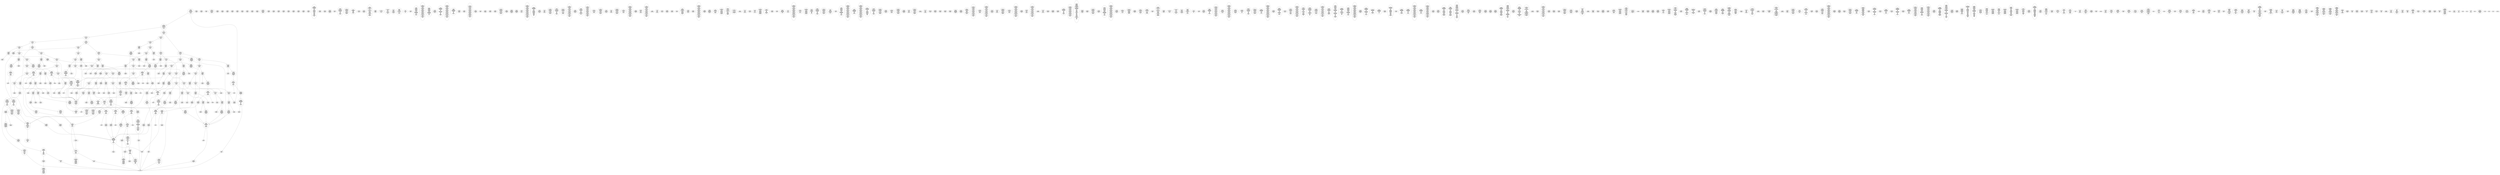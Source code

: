 /* Generated by GvGen v.1.0 (https://www.github.com/stricaud/gvgen) */

digraph G {
compound=true;
   node1 [label="[anywhere]"];
   node2 [label="# 0x0
PUSHX Data
PUSHX Data
MSTORE
PUSHX LogicData
CALLDATASIZE
LT
PUSHX Data
JUMPI
"];
   node3 [label="# 0xd
PUSHX Data
CALLDATALOAD
PUSHX BitData
SHR
PUSHX LogicData
GT
PUSHX Data
JUMPI
"];
   node4 [label="# 0x1e
PUSHX LogicData
GT
PUSHX Data
JUMPI
"];
   node5 [label="# 0x29
PUSHX LogicData
GT
PUSHX Data
JUMPI
"];
   node6 [label="# 0x34
PUSHX LogicData
EQ
PUSHX Data
JUMPI
"];
   node7 [label="# 0x3f
PUSHX LogicData
EQ
PUSHX Data
JUMPI
"];
   node8 [label="# 0x4a
PUSHX LogicData
EQ
PUSHX Data
JUMPI
"];
   node9 [label="# 0x55
PUSHX LogicData
EQ
PUSHX Data
JUMPI
"];
   node10 [label="# 0x60
PUSHX LogicData
EQ
PUSHX Data
JUMPI
"];
   node11 [label="# 0x6b
PUSHX LogicData
EQ
PUSHX Data
JUMPI
"];
   node12 [label="# 0x76
PUSHX Data
REVERT
"];
   node13 [label="# 0x7a
JUMPDEST
PUSHX LogicData
EQ
PUSHX Data
JUMPI
"];
   node14 [label="# 0x86
PUSHX LogicData
EQ
PUSHX Data
JUMPI
"];
   node15 [label="# 0x91
PUSHX LogicData
EQ
PUSHX Data
JUMPI
"];
   node16 [label="# 0x9c
PUSHX LogicData
EQ
PUSHX Data
JUMPI
"];
   node17 [label="# 0xa7
PUSHX LogicData
EQ
PUSHX Data
JUMPI
"];
   node18 [label="# 0xb2
PUSHX Data
REVERT
"];
   node19 [label="# 0xb6
JUMPDEST
PUSHX LogicData
GT
PUSHX Data
JUMPI
"];
   node20 [label="# 0xc2
PUSHX LogicData
EQ
PUSHX Data
JUMPI
"];
   node21 [label="# 0xcd
PUSHX LogicData
EQ
PUSHX Data
JUMPI
"];
   node22 [label="# 0xd8
PUSHX LogicData
EQ
PUSHX Data
JUMPI
"];
   node23 [label="# 0xe3
PUSHX LogicData
EQ
PUSHX Data
JUMPI
"];
   node24 [label="# 0xee
PUSHX LogicData
EQ
PUSHX Data
JUMPI
"];
   node25 [label="# 0xf9
PUSHX LogicData
EQ
PUSHX Data
JUMPI
"];
   node26 [label="# 0x104
PUSHX Data
REVERT
"];
   node27 [label="# 0x108
JUMPDEST
PUSHX LogicData
EQ
PUSHX Data
JUMPI
"];
   node28 [label="# 0x114
PUSHX LogicData
EQ
PUSHX Data
JUMPI
"];
   node29 [label="# 0x11f
PUSHX LogicData
EQ
PUSHX Data
JUMPI
"];
   node30 [label="# 0x12a
PUSHX LogicData
EQ
PUSHX Data
JUMPI
"];
   node31 [label="# 0x135
PUSHX LogicData
EQ
PUSHX Data
JUMPI
"];
   node32 [label="# 0x140
PUSHX Data
REVERT
"];
   node33 [label="# 0x144
JUMPDEST
PUSHX LogicData
GT
PUSHX Data
JUMPI
"];
   node34 [label="# 0x150
PUSHX LogicData
GT
PUSHX Data
JUMPI
"];
   node35 [label="# 0x15b
PUSHX LogicData
EQ
PUSHX Data
JUMPI
"];
   node36 [label="# 0x166
PUSHX LogicData
EQ
PUSHX Data
JUMPI
"];
   node37 [label="# 0x171
PUSHX LogicData
EQ
PUSHX Data
JUMPI
"];
   node38 [label="# 0x17c
PUSHX LogicData
EQ
PUSHX Data
JUMPI
"];
   node39 [label="# 0x187
PUSHX LogicData
EQ
PUSHX Data
JUMPI
"];
   node40 [label="# 0x192
PUSHX LogicData
EQ
PUSHX Data
JUMPI
"];
   node41 [label="# 0x19d
PUSHX Data
REVERT
"];
   node42 [label="# 0x1a1
JUMPDEST
PUSHX LogicData
EQ
PUSHX Data
JUMPI
"];
   node43 [label="# 0x1ad
PUSHX LogicData
EQ
PUSHX Data
JUMPI
"];
   node44 [label="# 0x1b8
PUSHX LogicData
EQ
PUSHX Data
JUMPI
"];
   node45 [label="# 0x1c3
PUSHX LogicData
EQ
PUSHX Data
JUMPI
"];
   node46 [label="# 0x1ce
PUSHX LogicData
EQ
PUSHX Data
JUMPI
"];
   node47 [label="# 0x1d9
PUSHX Data
REVERT
"];
   node48 [label="# 0x1dd
JUMPDEST
PUSHX LogicData
GT
PUSHX Data
JUMPI
"];
   node49 [label="# 0x1e9
PUSHX LogicData
EQ
PUSHX Data
JUMPI
"];
   node50 [label="# 0x1f4
PUSHX LogicData
EQ
PUSHX Data
JUMPI
"];
   node51 [label="# 0x1ff
PUSHX LogicData
EQ
PUSHX Data
JUMPI
"];
   node52 [label="# 0x20a
PUSHX LogicData
EQ
PUSHX Data
JUMPI
"];
   node53 [label="# 0x215
PUSHX LogicData
EQ
PUSHX Data
JUMPI
"];
   node54 [label="# 0x220
PUSHX Data
REVERT
"];
   node55 [label="# 0x224
JUMPDEST
PUSHX LogicData
EQ
PUSHX Data
JUMPI
"];
   node56 [label="# 0x230
PUSHX LogicData
EQ
PUSHX Data
JUMPI
"];
   node57 [label="# 0x23b
PUSHX LogicData
EQ
PUSHX Data
JUMPI
"];
   node58 [label="# 0x246
PUSHX LogicData
EQ
PUSHX Data
JUMPI
"];
   node59 [label="# 0x251
PUSHX LogicData
EQ
PUSHX Data
JUMPI
"];
   node60 [label="# 0x25c
JUMPDEST
PUSHX Data
REVERT
"];
   node61 [label="# 0x261
JUMPDEST
CALLVALUE
ISZERO
PUSHX Data
JUMPI
"];
   node62 [label="# 0x269
PUSHX Data
REVERT
"];
   node63 [label="# 0x26d
JUMPDEST
PUSHX Data
PUSHX Data
CALLDATASIZE
PUSHX Data
PUSHX Data
JUMP
"];
   node64 [label="# 0x27c
JUMPDEST
PUSHX Data
JUMP
"];
   node65 [label="# 0x281
JUMPDEST
PUSHX MemData
MLOAD
ISZERO
ISZERO
MSTORE
PUSHX ArithData
ADD
"];
   node66 [label="# 0x28d
JUMPDEST
PUSHX MemData
MLOAD
SUB
RETURN
"];
   node67 [label="# 0x296
JUMPDEST
CALLVALUE
ISZERO
PUSHX Data
JUMPI
"];
   node68 [label="# 0x29e
PUSHX Data
REVERT
"];
   node69 [label="# 0x2a2
JUMPDEST
PUSHX Data
PUSHX Data
CALLDATASIZE
PUSHX Data
PUSHX Data
JUMP
"];
   node70 [label="# 0x2b1
JUMPDEST
PUSHX Data
JUMP
"];
   node71 [label="# 0x2b6
JUMPDEST
STOP
"];
   node72 [label="# 0x2b8
JUMPDEST
CALLVALUE
ISZERO
PUSHX Data
JUMPI
"];
   node73 [label="# 0x2c0
PUSHX Data
REVERT
"];
   node74 [label="# 0x2c4
JUMPDEST
PUSHX Data
PUSHX Data
JUMP
"];
   node75 [label="# 0x2cd
JUMPDEST
CALLVALUE
ISZERO
PUSHX Data
JUMPI
"];
   node76 [label="# 0x2d5
PUSHX Data
REVERT
"];
   node77 [label="# 0x2d9
JUMPDEST
PUSHX Data
PUSHX Data
JUMP
"];
   node78 [label="# 0x2e2
JUMPDEST
PUSHX MemData
MLOAD
PUSHX Data
PUSHX Data
JUMP
"];
   node79 [label="# 0x2ef
JUMPDEST
CALLVALUE
ISZERO
PUSHX Data
JUMPI
"];
   node80 [label="# 0x2f7
PUSHX Data
REVERT
"];
   node81 [label="# 0x2fb
JUMPDEST
PUSHX Data
PUSHX Data
CALLDATASIZE
PUSHX Data
PUSHX Data
JUMP
"];
   node82 [label="# 0x30a
JUMPDEST
PUSHX Data
JUMP
"];
   node83 [label="# 0x30f
JUMPDEST
PUSHX MemData
MLOAD
PUSHX ArithData
PUSHX BitData
PUSHX BitData
SHL
SUB
AND
MSTORE
PUSHX ArithData
ADD
PUSHX Data
JUMP
"];
   node84 [label="# 0x327
JUMPDEST
CALLVALUE
ISZERO
PUSHX Data
JUMPI
"];
   node85 [label="# 0x32f
PUSHX Data
REVERT
"];
   node86 [label="# 0x333
JUMPDEST
PUSHX Data
PUSHX Data
CALLDATASIZE
PUSHX Data
PUSHX Data
JUMP
"];
   node87 [label="# 0x342
JUMPDEST
PUSHX Data
JUMP
"];
   node88 [label="# 0x347
JUMPDEST
CALLVALUE
ISZERO
PUSHX Data
JUMPI
"];
   node89 [label="# 0x34f
PUSHX Data
REVERT
"];
   node90 [label="# 0x353
JUMPDEST
PUSHX Data
PUSHX Data
JUMP
"];
   node91 [label="# 0x35d
JUMPDEST
PUSHX MemData
MLOAD
MSTORE
PUSHX ArithData
ADD
PUSHX Data
JUMP
"];
   node92 [label="# 0x36b
JUMPDEST
CALLVALUE
ISZERO
PUSHX Data
JUMPI
"];
   node93 [label="# 0x373
PUSHX Data
REVERT
"];
   node94 [label="# 0x377
JUMPDEST
PUSHX StorData
SLOAD
PUSHX Data
JUMP
"];
   node95 [label="# 0x380
JUMPDEST
CALLVALUE
ISZERO
PUSHX Data
JUMPI
"];
   node96 [label="# 0x388
PUSHX Data
REVERT
"];
   node97 [label="# 0x38c
JUMPDEST
PUSHX Data
PUSHX Data
CALLDATASIZE
PUSHX Data
PUSHX Data
JUMP
"];
   node98 [label="# 0x39b
JUMPDEST
PUSHX Data
JUMP
"];
   node99 [label="# 0x3a0
JUMPDEST
CALLVALUE
ISZERO
PUSHX Data
JUMPI
"];
   node100 [label="# 0x3a8
PUSHX Data
REVERT
"];
   node101 [label="# 0x3ac
JUMPDEST
PUSHX Data
PUSHX Data
CALLDATASIZE
PUSHX Data
PUSHX Data
JUMP
"];
   node102 [label="# 0x3bb
JUMPDEST
PUSHX Data
JUMP
"];
   node103 [label="# 0x3c0
JUMPDEST
CALLVALUE
ISZERO
PUSHX Data
JUMPI
"];
   node104 [label="# 0x3c8
PUSHX Data
REVERT
"];
   node105 [label="# 0x3cc
JUMPDEST
PUSHX Data
PUSHX Data
CALLDATASIZE
PUSHX Data
PUSHX Data
JUMP
"];
   node106 [label="# 0x3db
JUMPDEST
PUSHX Data
JUMP
"];
   node107 [label="# 0x3e0
JUMPDEST
CALLVALUE
ISZERO
PUSHX Data
JUMPI
"];
   node108 [label="# 0x3e8
PUSHX Data
REVERT
"];
   node109 [label="# 0x3ec
JUMPDEST
PUSHX Data
PUSHX Data
JUMP
"];
   node110 [label="# 0x408
JUMPDEST
PUSHX Data
PUSHX Data
CALLDATASIZE
PUSHX Data
PUSHX Data
JUMP
"];
   node111 [label="# 0x416
JUMPDEST
PUSHX Data
JUMP
"];
   node112 [label="# 0x41b
JUMPDEST
CALLVALUE
ISZERO
PUSHX Data
JUMPI
"];
   node113 [label="# 0x423
PUSHX Data
REVERT
"];
   node114 [label="# 0x427
JUMPDEST
PUSHX Data
PUSHX Data
CALLDATASIZE
PUSHX Data
PUSHX Data
JUMP
"];
   node115 [label="# 0x436
JUMPDEST
PUSHX Data
JUMP
"];
   node116 [label="# 0x43b
JUMPDEST
CALLVALUE
ISZERO
PUSHX Data
JUMPI
"];
   node117 [label="# 0x443
PUSHX Data
REVERT
"];
   node118 [label="# 0x447
JUMPDEST
PUSHX Data
PUSHX Data
CALLDATASIZE
PUSHX Data
PUSHX Data
JUMP
"];
   node119 [label="# 0x456
JUMPDEST
PUSHX Data
JUMP
"];
   node120 [label="# 0x45b
JUMPDEST
CALLVALUE
ISZERO
PUSHX Data
JUMPI
"];
   node121 [label="# 0x463
PUSHX Data
REVERT
"];
   node122 [label="# 0x467
JUMPDEST
PUSHX Data
PUSHX Data
CALLDATASIZE
PUSHX Data
PUSHX Data
JUMP
"];
   node123 [label="# 0x476
JUMPDEST
PUSHX Data
JUMP
"];
   node124 [label="# 0x47b
JUMPDEST
PUSHX MemData
MLOAD
PUSHX Data
PUSHX Data
JUMP
"];
   node125 [label="# 0x488
JUMPDEST
CALLVALUE
ISZERO
PUSHX Data
JUMPI
"];
   node126 [label="# 0x490
PUSHX Data
REVERT
"];
   node127 [label="# 0x494
JUMPDEST
PUSHX Data
PUSHX Data
CALLDATASIZE
PUSHX Data
PUSHX Data
JUMP
"];
   node128 [label="# 0x4a3
JUMPDEST
PUSHX Data
JUMP
"];
   node129 [label="# 0x4a8
JUMPDEST
CALLVALUE
ISZERO
PUSHX Data
JUMPI
"];
   node130 [label="# 0x4b0
PUSHX Data
REVERT
"];
   node131 [label="# 0x4b4
JUMPDEST
PUSHX Data
PUSHX Data
CALLDATASIZE
PUSHX Data
PUSHX Data
JUMP
"];
   node132 [label="# 0x4c3
JUMPDEST
PUSHX Data
JUMP
"];
   node133 [label="# 0x4c8
JUMPDEST
CALLVALUE
ISZERO
PUSHX Data
JUMPI
"];
   node134 [label="# 0x4d0
PUSHX Data
REVERT
"];
   node135 [label="# 0x4d4
JUMPDEST
PUSHX Data
PUSHX Data
JUMP
"];
   node136 [label="# 0x4de
JUMPDEST
CALLVALUE
ISZERO
PUSHX Data
JUMPI
"];
   node137 [label="# 0x4e6
PUSHX Data
REVERT
"];
   node138 [label="# 0x4ea
JUMPDEST
PUSHX Data
PUSHX Data
JUMP
"];
   node139 [label="# 0x4f3
JUMPDEST
CALLVALUE
ISZERO
PUSHX Data
JUMPI
"];
   node140 [label="# 0x4fb
PUSHX Data
REVERT
"];
   node141 [label="# 0x4ff
JUMPDEST
PUSHX StorData
SLOAD
PUSHX BitData
PUSHX BitData
SHL
DIV
PUSHX BitData
AND
PUSHX Data
JUMP
"];
   node142 [label="# 0x512
JUMPDEST
CALLVALUE
ISZERO
PUSHX Data
JUMPI
"];
   node143 [label="# 0x51a
PUSHX Data
REVERT
"];
   node144 [label="# 0x51e
JUMPDEST
PUSHX Data
PUSHX Data
CALLDATASIZE
PUSHX Data
PUSHX Data
JUMP
"];
   node145 [label="# 0x52d
JUMPDEST
PUSHX Data
JUMP
"];
   node146 [label="# 0x532
JUMPDEST
CALLVALUE
ISZERO
PUSHX Data
JUMPI
"];
   node147 [label="# 0x53a
PUSHX Data
REVERT
"];
   node148 [label="# 0x53e
JUMPDEST
PUSHX Data
PUSHX Data
CALLDATASIZE
PUSHX Data
PUSHX Data
JUMP
"];
   node149 [label="# 0x54d
JUMPDEST
PUSHX Data
JUMP
"];
   node150 [label="# 0x552
JUMPDEST
CALLVALUE
ISZERO
PUSHX Data
JUMPI
"];
   node151 [label="# 0x55a
PUSHX Data
REVERT
"];
   node152 [label="# 0x55e
JUMPDEST
PUSHX Data
PUSHX Data
JUMP
"];
   node153 [label="# 0x567
JUMPDEST
CALLVALUE
ISZERO
PUSHX Data
JUMPI
"];
   node154 [label="# 0x56f
PUSHX Data
REVERT
"];
   node155 [label="# 0x573
JUMPDEST
PUSHX Data
PUSHX Data
JUMP
"];
   node156 [label="# 0x57c
JUMPDEST
CALLVALUE
ISZERO
PUSHX Data
JUMPI
"];
   node157 [label="# 0x584
PUSHX Data
REVERT
"];
   node158 [label="# 0x588
JUMPDEST
PUSHX Data
PUSHX Data
CALLDATASIZE
PUSHX Data
PUSHX Data
JUMP
"];
   node159 [label="# 0x597
JUMPDEST
PUSHX Data
JUMP
"];
   node160 [label="# 0x59c
JUMPDEST
PUSHX Data
PUSHX Data
JUMP
"];
   node161 [label="# 0x5a4
JUMPDEST
CALLVALUE
ISZERO
PUSHX Data
JUMPI
"];
   node162 [label="# 0x5ac
PUSHX Data
REVERT
"];
   node163 [label="# 0x5b0
JUMPDEST
PUSHX Data
PUSHX Data
JUMP
"];
   node164 [label="# 0x5bf
JUMPDEST
CALLVALUE
ISZERO
PUSHX Data
JUMPI
"];
   node165 [label="# 0x5c7
PUSHX Data
REVERT
"];
   node166 [label="# 0x5cb
JUMPDEST
PUSHX StorData
SLOAD
PUSHX ArithData
PUSHX BitData
PUSHX BitData
SHL
SUB
AND
PUSHX Data
JUMP
"];
   node167 [label="# 0x5dd
JUMPDEST
CALLVALUE
ISZERO
PUSHX Data
JUMPI
"];
   node168 [label="# 0x5e5
PUSHX Data
REVERT
"];
   node169 [label="# 0x5e9
JUMPDEST
PUSHX Data
PUSHX Data
JUMP
"];
   node170 [label="# 0x5f2
JUMPDEST
PUSHX Data
PUSHX Data
CALLDATASIZE
PUSHX Data
PUSHX Data
JUMP
"];
   node171 [label="# 0x600
JUMPDEST
PUSHX Data
JUMP
"];
   node172 [label="# 0x605
JUMPDEST
CALLVALUE
ISZERO
PUSHX Data
JUMPI
"];
   node173 [label="# 0x60d
PUSHX Data
REVERT
"];
   node174 [label="# 0x611
JUMPDEST
PUSHX Data
PUSHX Data
CALLDATASIZE
PUSHX Data
PUSHX Data
JUMP
"];
   node175 [label="# 0x620
JUMPDEST
PUSHX Data
JUMP
"];
   node176 [label="# 0x625
JUMPDEST
CALLVALUE
ISZERO
PUSHX Data
JUMPI
"];
   node177 [label="# 0x62d
PUSHX Data
REVERT
"];
   node178 [label="# 0x631
JUMPDEST
PUSHX Data
PUSHX Data
JUMP
"];
   node179 [label="# 0x63a
JUMPDEST
CALLVALUE
ISZERO
PUSHX Data
JUMPI
"];
   node180 [label="# 0x642
PUSHX Data
REVERT
"];
   node181 [label="# 0x646
JUMPDEST
PUSHX Data
PUSHX Data
CALLDATASIZE
PUSHX Data
PUSHX Data
JUMP
"];
   node182 [label="# 0x655
JUMPDEST
PUSHX Data
JUMP
"];
   node183 [label="# 0x65a
JUMPDEST
CALLVALUE
ISZERO
PUSHX Data
JUMPI
"];
   node184 [label="# 0x662
PUSHX Data
REVERT
"];
   node185 [label="# 0x666
JUMPDEST
PUSHX Data
PUSHX Data
CALLDATASIZE
PUSHX Data
PUSHX Data
JUMP
"];
   node186 [label="# 0x675
JUMPDEST
PUSHX Data
JUMP
"];
   node187 [label="# 0x67a
JUMPDEST
CALLVALUE
ISZERO
PUSHX Data
JUMPI
"];
   node188 [label="# 0x682
PUSHX Data
REVERT
"];
   node189 [label="# 0x686
JUMPDEST
PUSHX Data
PUSHX Data
JUMP
"];
   node190 [label="# 0x68f
JUMPDEST
CALLVALUE
ISZERO
PUSHX Data
JUMPI
"];
   node191 [label="# 0x697
PUSHX Data
REVERT
"];
   node192 [label="# 0x69b
JUMPDEST
PUSHX Data
PUSHX Data
JUMP
"];
   node193 [label="# 0x6aa
JUMPDEST
CALLVALUE
ISZERO
PUSHX Data
JUMPI
"];
   node194 [label="# 0x6b2
PUSHX Data
REVERT
"];
   node195 [label="# 0x6b6
JUMPDEST
PUSHX Data
PUSHX Data
JUMP
"];
   node196 [label="# 0x6d2
JUMPDEST
CALLVALUE
ISZERO
PUSHX Data
JUMPI
"];
   node197 [label="# 0x6da
PUSHX Data
REVERT
"];
   node198 [label="# 0x6de
JUMPDEST
PUSHX Data
PUSHX Data
CALLDATASIZE
PUSHX Data
PUSHX Data
JUMP
"];
   node199 [label="# 0x6ed
JUMPDEST
PUSHX ArithData
PUSHX BitData
PUSHX BitData
SHL
SUB
AND
PUSHX Data
MSTORE
PUSHX Data
PUSHX Data
MSTORE
PUSHX Data
SHA3
AND
MSTORE
MSTORE
SHA3
SLOAD
PUSHX BitData
AND
JUMP
"];
   node200 [label="# 0x71b
JUMPDEST
PUSHX Data
PUSHX Data
CALLDATASIZE
PUSHX Data
PUSHX Data
JUMP
"];
   node201 [label="# 0x729
JUMPDEST
PUSHX Data
JUMP
"];
   node202 [label="# 0x72e
JUMPDEST
CALLVALUE
ISZERO
PUSHX Data
JUMPI
"];
   node203 [label="# 0x736
PUSHX Data
REVERT
"];
   node204 [label="# 0x73a
JUMPDEST
PUSHX Data
PUSHX Data
JUMP
"];
   node205 [label="# 0x743
JUMPDEST
CALLVALUE
ISZERO
PUSHX Data
JUMPI
"];
   node206 [label="# 0x74b
PUSHX Data
REVERT
"];
   node207 [label="# 0x74f
JUMPDEST
PUSHX Data
PUSHX Data
JUMP
"];
   node208 [label="# 0x758
JUMPDEST
CALLVALUE
ISZERO
PUSHX Data
JUMPI
"];
   node209 [label="# 0x760
PUSHX Data
REVERT
"];
   node210 [label="# 0x764
JUMPDEST
PUSHX Data
PUSHX Data
CALLDATASIZE
PUSHX Data
PUSHX Data
JUMP
"];
   node211 [label="# 0x773
JUMPDEST
PUSHX Data
JUMP
"];
   node212 [label="# 0x778
JUMPDEST
PUSHX Data
PUSHX Data
PUSHX Data
JUMP
"];
   node213 [label="# 0x783
JUMPDEST
JUMP
"];
   node214 [label="# 0x789
JUMPDEST
PUSHX StorData
SLOAD
PUSHX ArithData
PUSHX BitData
PUSHX BitData
SHL
SUB
AND
CALLER
EQ
PUSHX Data
JUMPI
"];
   node215 [label="# 0x79c
PUSHX MemData
MLOAD
PUSHX BitData
PUSHX BitData
SHL
MSTORE
PUSHX ArithData
ADD
PUSHX Data
PUSHX Data
JUMP
"];
   node216 [label="# 0x7b3
JUMPDEST
PUSHX MemData
MLOAD
SUB
REVERT
"];
   node217 [label="# 0x7bc
JUMPDEST
PUSHX LogicData
ISZERO
ISZERO
EQ
ISZERO
PUSHX Data
JUMPI
"];
   node218 [label="# 0x7c8
PUSHX Data
PUSHX Data
JUMP
"];
   node219 [label="# 0x7cf
JUMPDEST
JUMP
"];
   node220 [label="# 0x7d2
JUMPDEST
PUSHX Data
PUSHX Data
JUMP
"];
   node221 [label="# 0x7da
JUMPDEST
PUSHX StorData
SLOAD
PUSHX ArithData
PUSHX BitData
PUSHX BitData
SHL
SUB
AND
CALLER
EQ
PUSHX Data
JUMPI
"];
   node222 [label="# 0x7ed
PUSHX MemData
MLOAD
PUSHX BitData
PUSHX BitData
SHL
MSTORE
PUSHX ArithData
ADD
PUSHX Data
PUSHX Data
JUMP
"];
   node223 [label="# 0x804
JUMPDEST
PUSHX StorData
SLOAD
PUSHX BitData
NOT
AND
PUSHX BitData
OR
SSTORE
JUMP
"];
   node224 [label="# 0x813
JUMPDEST
PUSHX Data
PUSHX StorData
SLOAD
PUSHX Data
PUSHX Data
JUMP
"];
   node225 [label="# 0x822
JUMPDEST
PUSHX ArithData
ADD
PUSHX ArithData
DIV
MUL
PUSHX ArithData
ADD
PUSHX MemData
MLOAD
ADD
PUSHX Data
MSTORE
MSTORE
PUSHX ArithData
ADD
SLOAD
PUSHX Data
PUSHX Data
JUMP
"];
   node226 [label="# 0x84e
JUMPDEST
ISZERO
PUSHX Data
JUMPI
"];
   node227 [label="# 0x855
PUSHX LogicData
LT
PUSHX Data
JUMPI
"];
   node228 [label="# 0x85d
PUSHX ArithData
SLOAD
DIV
MUL
MSTORE
PUSHX ArithData
ADD
PUSHX Data
JUMP
"];
   node229 [label="# 0x870
JUMPDEST
ADD
PUSHX Data
MSTORE
PUSHX Data
PUSHX Data
SHA3
"];
   node230 [label="# 0x87e
JUMPDEST
SLOAD
MSTORE
PUSHX ArithData
ADD
PUSHX ArithData
ADD
GT
PUSHX Data
JUMPI
"];
   node231 [label="# 0x892
SUB
PUSHX BitData
AND
ADD
"];
   node232 [label="# 0x89b
JUMPDEST
JUMP
"];
   node233 [label="# 0x8a5
JUMPDEST
PUSHX Data
MSTORE
PUSHX Data
PUSHX Data
MSTORE
PUSHX Data
SHA3
SLOAD
PUSHX ArithData
PUSHX BitData
PUSHX BitData
SHL
SUB
AND
PUSHX Data
JUMPI
"];
   node234 [label="# 0x8c2
PUSHX MemData
MLOAD
PUSHX BitData
PUSHX BitData
SHL
MSTORE
PUSHX Data
PUSHX ArithData
ADD
MSTORE
PUSHX Data
PUSHX ArithData
ADD
MSTORE
PUSHX Data
PUSHX ArithData
ADD
MSTORE
PUSHX BitData
PUSHX BitData
SHL
PUSHX ArithData
ADD
MSTORE
PUSHX ArithData
ADD
PUSHX Data
JUMP
"];
   node235 [label="# 0x91e
JUMPDEST
PUSHX Data
MSTORE
PUSHX Data
PUSHX Data
MSTORE
PUSHX Data
SHA3
SLOAD
PUSHX ArithData
PUSHX BitData
PUSHX BitData
SHL
SUB
AND
JUMP
"];
   node236 [label="# 0x93a
JUMPDEST
PUSHX Data
PUSHX Data
PUSHX Data
JUMP
"];
   node237 [label="# 0x945
JUMPDEST
PUSHX ArithData
PUSHX BitData
PUSHX BitData
SHL
SUB
AND
PUSHX ArithData
PUSHX BitData
PUSHX BitData
SHL
SUB
AND
EQ
ISZERO
PUSHX Data
JUMPI
"];
   node238 [label="# 0x962
PUSHX MemData
MLOAD
PUSHX BitData
PUSHX BitData
SHL
MSTORE
PUSHX Data
PUSHX ArithData
ADD
MSTORE
PUSHX Data
PUSHX ArithData
ADD
MSTORE
PUSHX Data
PUSHX ArithData
ADD
MSTORE
PUSHX BitData
PUSHX BitData
SHL
PUSHX ArithData
ADD
MSTORE
PUSHX ArithData
ADD
PUSHX Data
JUMP
"];
   node239 [label="# 0x9b3
JUMPDEST
CALLER
PUSHX ArithData
PUSHX BitData
PUSHX BitData
SHL
SUB
AND
EQ
PUSHX Data
JUMPI
"];
   node240 [label="# 0x9c5
PUSHX Data
CALLER
PUSHX Data
JUMP
"];
   node241 [label="# 0x9cf
JUMPDEST
PUSHX Data
JUMPI
"];
   node242 [label="# 0x9d4
PUSHX MemData
MLOAD
PUSHX BitData
PUSHX BitData
SHL
MSTORE
PUSHX Data
PUSHX ArithData
ADD
MSTORE
PUSHX Data
PUSHX ArithData
ADD
MSTORE
PUSHX Data
PUSHX ArithData
ADD
MSTORE
PUSHX Data
PUSHX ArithData
ADD
MSTORE
PUSHX ArithData
ADD
PUSHX Data
JUMP
"];
   node243 [label="# 0xa41
JUMPDEST
PUSHX Data
PUSHX Data
JUMP
"];
   node244 [label="# 0xa4b
JUMPDEST
JUMP
"];
   node245 [label="# 0xa50
JUMPDEST
PUSHX Data
CALLER
"];
   node246 [label="# 0xa55
JUMPDEST
PUSHX Data
JUMP
"];
   node247 [label="# 0xa5b
JUMPDEST
PUSHX Data
JUMPI
"];
   node248 [label="# 0xa60
PUSHX MemData
MLOAD
PUSHX BitData
PUSHX BitData
SHL
MSTORE
PUSHX ArithData
ADD
PUSHX Data
PUSHX Data
JUMP
"];
   node249 [label="# 0xa77
JUMPDEST
PUSHX Data
PUSHX Data
JUMP
"];
   node250 [label="# 0xa82
JUMPDEST
PUSHX Data
PUSHX Data
PUSHX Data
PUSHX Data
JUMP
"];
   node251 [label="# 0xa95
JUMPDEST
PUSHX Data
PUSHX Data
PUSHX Data
JUMP
"];
   node252 [label="# 0xaa0
JUMPDEST
LT
PUSHX Data
JUMPI
"];
   node253 [label="# 0xaa7
PUSHX MemData
MLOAD
PUSHX BitData
PUSHX BitData
SHL
MSTORE
PUSHX Data
PUSHX ArithData
ADD
MSTORE
PUSHX Data
PUSHX ArithData
ADD
MSTORE
PUSHX Data
PUSHX ArithData
ADD
MSTORE
PUSHX BitData
PUSHX BitData
SHL
PUSHX ArithData
ADD
MSTORE
PUSHX ArithData
ADD
PUSHX Data
JUMP
"];
   node254 [label="# 0xb02
JUMPDEST
PUSHX ArithData
PUSHX BitData
PUSHX BitData
SHL
SUB
AND
PUSHX Data
MSTORE
PUSHX Data
PUSHX Data
MSTORE
PUSHX Data
SHA3
MSTORE
MSTORE
SHA3
SLOAD
JUMP
"];
   node255 [label="# 0xb2b
JUMPDEST
PUSHX Data
PUSHX Data
PUSHX Data
JUMP
"];
   node256 [label="# 0xb36
JUMPDEST
GT
ISZERO
PUSHX Data
JUMPI
"];
   node257 [label="# 0xb3d
PUSHX MemData
MLOAD
PUSHX BitData
PUSHX BitData
SHL
MSTORE
PUSHX ArithData
ADD
PUSHX Data
PUSHX Data
JUMP
"];
   node258 [label="# 0xb54
JUMPDEST
PUSHX StorData
SLOAD
PUSHX ArithData
PUSHX BitData
PUSHX BitData
SHL
SUB
AND
CALLER
EQ
PUSHX Data
JUMPI
"];
   node259 [label="# 0xb67
PUSHX StorData
SLOAD
PUSHX BitData
PUSHX BitData
SHL
DIV
PUSHX BitData
AND
ISZERO
PUSHX Data
JUMPI
"];
   node260 [label="# 0xb79
PUSHX MemData
MLOAD
PUSHX BitData
PUSHX BitData
SHL
MSTORE
PUSHX Data
PUSHX ArithData
ADD
MSTORE
PUSHX Data
PUSHX ArithData
ADD
MSTORE
PUSHX BitData
PUSHX BitData
SHL
PUSHX ArithData
ADD
MSTORE
PUSHX ArithData
ADD
PUSHX Data
JUMP
"];
   node261 [label="# 0xbb3
JUMPDEST
PUSHX Data
PUSHX Data
PUSHX Data
JUMP
"];
   node262 [label="# 0xbbd
JUMPDEST
PUSHX StorData
SLOAD
PUSHX BitData
PUSHX Data
DIV
AND
ISZERO
ISZERO
PUSHX LogicData
EQ
PUSHX Data
JUMPI
"];
   node263 [label="# 0xbd6
PUSHX MemData
MLOAD
PUSHX BitData
PUSHX BitData
SHL
MSTORE
PUSHX Data
PUSHX ArithData
ADD
MSTORE
PUSHX Data
PUSHX ArithData
ADD
MSTORE
PUSHX Data
PUSHX ArithData
ADD
MSTORE
PUSHX ArithData
ADD
PUSHX Data
JUMP
"];
   node264 [label="# 0xc1d
JUMPDEST
PUSHX LogicData
GT
ISZERO
PUSHX Data
JUMPI
"];
   node265 [label="# 0xc28
PUSHX MemData
MLOAD
PUSHX BitData
PUSHX BitData
SHL
MSTORE
PUSHX ArithData
ADD
PUSHX Data
PUSHX Data
JUMP
"];
   node266 [label="# 0xc3f
JUMPDEST
PUSHX Data
PUSHX Data
PUSHX Data
JUMP
"];
   node267 [label="# 0xc4c
JUMPDEST
GT
ISZERO
PUSHX Data
JUMPI
"];
   node268 [label="# 0xc53
PUSHX MemData
MLOAD
PUSHX BitData
PUSHX BitData
SHL
MSTORE
PUSHX ArithData
ADD
PUSHX Data
PUSHX Data
JUMP
"];
   node269 [label="# 0xc6a
JUMPDEST
PUSHX LogicData
GT
ISZERO
PUSHX Data
JUMPI
"];
   node270 [label="# 0xc74
PUSHX MemData
MLOAD
PUSHX BitData
PUSHX BitData
SHL
MSTORE
PUSHX Data
PUSHX ArithData
ADD
MSTORE
PUSHX Data
PUSHX ArithData
ADD
MSTORE
PUSHX BitData
PUSHX BitData
SHL
PUSHX ArithData
ADD
MSTORE
PUSHX ArithData
ADD
PUSHX Data
JUMP
"];
   node271 [label="# 0xcac
JUMPDEST
PUSHX Data
PUSHX Data
JUMP
"];
   node272 [label="# 0xcb5
JUMPDEST
CALLVALUE
LT
ISZERO
PUSHX Data
JUMPI
"];
   node273 [label="# 0xcbd
PUSHX MemData
MLOAD
PUSHX BitData
PUSHX BitData
SHL
MSTORE
PUSHX Data
PUSHX ArithData
ADD
MSTORE
PUSHX Data
PUSHX ArithData
ADD
MSTORE
PUSHX BitData
PUSHX BitData
SHL
PUSHX ArithData
ADD
MSTORE
PUSHX ArithData
ADD
PUSHX Data
JUMP
"];
   node274 [label="# 0xcf8
JUMPDEST
PUSHX Data
"];
   node275 [label="# 0xcfb
JUMPDEST
LT
ISZERO
PUSHX Data
JUMPI
"];
   node276 [label="# 0xd04
PUSHX Data
PUSHX Data
JUMP
"];
   node277 [label="# 0xd0c
JUMPDEST
PUSHX Data
PUSHX Data
JUMP
"];
   node278 [label="# 0xd16
JUMPDEST
PUSHX Data
JUMP
"];
   node279 [label="# 0xd1e
JUMPDEST
JUMP
"];
   node280 [label="# 0xd24
JUMPDEST
PUSHX Data
PUSHX MemData
MLOAD
PUSHX ArithData
ADD
PUSHX Data
MSTORE
PUSHX Data
MSTORE
PUSHX Data
JUMP
"];
   node281 [label="# 0xd3f
JUMPDEST
PUSHX Data
CALLER
PUSHX Data
JUMP
"];
   node282 [label="# 0xd48
JUMPDEST
PUSHX Data
JUMPI
"];
   node283 [label="# 0xd4d
PUSHX MemData
MLOAD
PUSHX BitData
PUSHX BitData
SHL
MSTORE
PUSHX Data
PUSHX ArithData
ADD
MSTORE
PUSHX Data
PUSHX ArithData
ADD
MSTORE
PUSHX Data
PUSHX ArithData
ADD
MSTORE
PUSHX BitData
PUSHX BitData
SHL
PUSHX ArithData
ADD
MSTORE
PUSHX ArithData
ADD
PUSHX Data
JUMP
"];
   node284 [label="# 0xdad
JUMPDEST
PUSHX Data
PUSHX Data
JUMP
"];
   node285 [label="# 0xdb6
JUMPDEST
PUSHX Data
PUSHX Data
PUSHX Data
PUSHX Data
JUMP
"];
   node286 [label="# 0xdc3
JUMPDEST
PUSHX Data
PUSHX LogicData
GT
ISZERO
PUSHX Data
JUMPI
"];
   node287 [label="# 0xdd9
PUSHX BitData
PUSHX BitData
SHL
PUSHX Data
MSTORE
PUSHX Data
PUSHX Data
MSTORE
PUSHX Data
PUSHX Data
REVERT
"];
   node288 [label="# 0xdee
JUMPDEST
PUSHX MemData
MLOAD
MSTORE
PUSHX ArithData
MUL
PUSHX ArithData
ADD
ADD
PUSHX Data
MSTORE
ISZERO
PUSHX Data
JUMPI
"];
   node289 [label="# 0xe08
PUSHX ArithData
ADD
PUSHX ArithData
MUL
CALLDATASIZE
CALLDATACOPY
ADD
"];
   node290 [label="# 0xe17
JUMPDEST
PUSHX Data
"];
   node291 [label="# 0xe1d
JUMPDEST
LT
ISZERO
PUSHX Data
JUMPI
"];
   node292 [label="# 0xe26
PUSHX Data
PUSHX Data
JUMP
"];
   node293 [label="# 0xe2f
JUMPDEST
MLOAD
LT
PUSHX Data
JUMPI
"];
   node294 [label="# 0xe3a
PUSHX BitData
PUSHX BitData
SHL
PUSHX Data
MSTORE
PUSHX Data
PUSHX Data
MSTORE
PUSHX Data
PUSHX Data
REVERT
"];
   node295 [label="# 0xe4f
JUMPDEST
PUSHX ArithData
MUL
ADD
ADD
MSTORE
PUSHX Data
PUSHX Data
JUMP
"];
   node296 [label="# 0xe64
JUMPDEST
PUSHX Data
JUMP
"];
   node297 [label="# 0xe6c
JUMPDEST
JUMP
"];
   node298 [label="# 0xe74
JUMPDEST
PUSHX Data
PUSHX Data
PUSHX StorData
SLOAD
JUMP
"];
   node299 [label="# 0xe7f
JUMPDEST
LT
PUSHX Data
JUMPI
"];
   node300 [label="# 0xe86
PUSHX MemData
MLOAD
PUSHX BitData
PUSHX BitData
SHL
MSTORE
PUSHX Data
PUSHX ArithData
ADD
MSTORE
PUSHX Data
PUSHX ArithData
ADD
MSTORE
PUSHX Data
PUSHX ArithData
ADD
MSTORE
PUSHX BitData
PUSHX BitData
SHL
PUSHX ArithData
ADD
MSTORE
PUSHX ArithData
ADD
PUSHX Data
JUMP
"];
   node301 [label="# 0xee2
JUMPDEST
PUSHX StorData
SLOAD
LT
PUSHX Data
JUMPI
"];
   node302 [label="# 0xeee
PUSHX BitData
PUSHX BitData
SHL
PUSHX Data
MSTORE
PUSHX Data
PUSHX Data
MSTORE
PUSHX Data
PUSHX Data
REVERT
"];
   node303 [label="# 0xf03
JUMPDEST
PUSHX Data
MSTORE
PUSHX Data
PUSHX Data
SHA3
ADD
SLOAD
JUMP
"];
   node304 [label="# 0xf15
JUMPDEST
PUSHX StorData
SLOAD
PUSHX ArithData
PUSHX BitData
PUSHX BitData
SHL
SUB
AND
CALLER
EQ
PUSHX Data
JUMPI
"];
   node305 [label="# 0xf28
PUSHX MemData
MLOAD
PUSHX BitData
PUSHX BitData
SHL
MSTORE
PUSHX ArithData
ADD
PUSHX Data
PUSHX Data
JUMP
"];
   node306 [label="# 0xf3f
JUMPDEST
MLOAD
PUSHX Data
PUSHX Data
PUSHX ArithData
ADD
PUSHX Data
JUMP
"];
   node307 [label="# 0xf52
JUMPDEST
JUMP
"];
   node308 [label="# 0xf56
JUMPDEST
PUSHX Data
PUSHX Data
PUSHX Data
JUMP
"];
   node309 [label="# 0xf60
JUMPDEST
JUMP
"];
   node310 [label="# 0xf65
JUMPDEST
PUSHX Data
MSTORE
PUSHX Data
PUSHX Data
MSTORE
PUSHX Data
SHA3
SLOAD
PUSHX ArithData
PUSHX BitData
PUSHX BitData
SHL
SUB
AND
PUSHX Data
JUMPI
"];
   node311 [label="# 0xf83
PUSHX MemData
MLOAD
PUSHX BitData
PUSHX BitData
SHL
MSTORE
PUSHX Data
PUSHX ArithData
ADD
MSTORE
PUSHX Data
PUSHX ArithData
ADD
MSTORE
PUSHX Data
PUSHX ArithData
ADD
MSTORE
PUSHX BitData
PUSHX BitData
SHL
PUSHX ArithData
ADD
MSTORE
PUSHX ArithData
ADD
PUSHX Data
JUMP
"];
   node312 [label="# 0xfdc
JUMPDEST
PUSHX Data
PUSHX ArithData
PUSHX BitData
PUSHX BitData
SHL
SUB
AND
PUSHX Data
JUMPI
"];
   node313 [label="# 0xfed
PUSHX MemData
MLOAD
PUSHX BitData
PUSHX BitData
SHL
MSTORE
PUSHX Data
PUSHX ArithData
ADD
MSTORE
PUSHX Data
PUSHX ArithData
ADD
MSTORE
PUSHX Data
PUSHX ArithData
ADD
MSTORE
PUSHX BitData
PUSHX BitData
SHL
PUSHX ArithData
ADD
MSTORE
PUSHX ArithData
ADD
PUSHX Data
JUMP
"];
   node314 [label="# 0x1047
JUMPDEST
PUSHX ArithData
PUSHX BitData
PUSHX BitData
SHL
SUB
AND
PUSHX Data
MSTORE
PUSHX Data
PUSHX Data
MSTORE
PUSHX Data
SHA3
SLOAD
JUMP
"];
   node315 [label="# 0x1063
JUMPDEST
PUSHX StorData
SLOAD
PUSHX ArithData
PUSHX BitData
PUSHX BitData
SHL
SUB
AND
CALLER
EQ
PUSHX Data
JUMPI
"];
   node316 [label="# 0x1076
PUSHX MemData
MLOAD
PUSHX BitData
PUSHX BitData
SHL
MSTORE
PUSHX ArithData
ADD
PUSHX Data
PUSHX Data
JUMP
"];
   node317 [label="# 0x108d
JUMPDEST
PUSHX Data
PUSHX Data
PUSHX Data
JUMP
"];
   node318 [label="# 0x1097
JUMPDEST
JUMP
"];
   node319 [label="# 0x1099
JUMPDEST
PUSHX StorData
SLOAD
PUSHX ArithData
PUSHX BitData
PUSHX BitData
SHL
SUB
AND
CALLER
EQ
PUSHX Data
JUMPI
"];
   node320 [label="# 0x10ac
PUSHX MemData
MLOAD
PUSHX BitData
PUSHX BitData
SHL
MSTORE
PUSHX ArithData
ADD
PUSHX Data
PUSHX Data
JUMP
"];
   node321 [label="# 0x10c3
JUMPDEST
PUSHX Data
PUSHX Data
PUSHX Data
JUMP
"];
   node322 [label="# 0x10cd
JUMPDEST
PUSHX LogicData
GT
ISZERO
PUSHX Data
JUMPI
"];
   node323 [label="# 0x10da
PUSHX MemData
MLOAD
PUSHX BitData
PUSHX BitData
SHL
MSTORE
PUSHX ArithData
ADD
PUSHX Data
PUSHX Data
JUMP
"];
   node324 [label="# 0x10f1
JUMPDEST
PUSHX Data
PUSHX Data
PUSHX Data
JUMP
"];
   node325 [label="# 0x10fe
JUMPDEST
GT
ISZERO
PUSHX Data
JUMPI
"];
   node326 [label="# 0x1105
PUSHX MemData
MLOAD
PUSHX BitData
PUSHX BitData
SHL
MSTORE
PUSHX ArithData
ADD
PUSHX Data
PUSHX Data
JUMP
"];
   node327 [label="# 0x111c
JUMPDEST
PUSHX Data
"];
   node328 [label="# 0x111f
JUMPDEST
LT
ISZERO
PUSHX Data
JUMPI
"];
   node329 [label="# 0x1128
PUSHX Data
PUSHX Data
JUMP
"];
   node330 [label="# 0x1130
JUMPDEST
PUSHX Data
PUSHX Data
JUMP
"];
   node331 [label="# 0x113a
JUMPDEST
PUSHX Data
JUMP
"];
   node332 [label="# 0x1142
JUMPDEST
PUSHX StorData
SLOAD
PUSHX ArithData
PUSHX BitData
PUSHX BitData
SHL
SUB
AND
CALLER
EQ
PUSHX Data
JUMPI
"];
   node333 [label="# 0x1155
PUSHX MemData
MLOAD
PUSHX BitData
PUSHX BitData
SHL
MSTORE
PUSHX ArithData
ADD
PUSHX Data
PUSHX Data
JUMP
"];
   node334 [label="# 0x116c
JUMPDEST
SELFBALANCE
PUSHX Data
JUMPI
"];
   node335 [label="# 0x1173
PUSHX Data
REVERT
"];
   node336 [label="# 0x1177
JUMPDEST
PUSHX Data
PUSHX Data
PUSHX Data
PUSHX Data
PUSHX Data
PUSHX Data
PUSHX Data
JUMP
"];
   node337 [label="# 0x119f
JUMPDEST
PUSHX Data
JUMP
"];
   node338 [label="# 0x11a5
JUMPDEST
PUSHX Data
JUMP
"];
   node339 [label="# 0x11aa
JUMPDEST
PUSHX Data
PUSHX Data
SELFBALANCE
PUSHX Data
JUMP
"];
   node340 [label="# 0x11c8
JUMPDEST
PUSHX Data
PUSHX StorData
SLOAD
PUSHX Data
PUSHX Data
JUMP
"];
   node341 [label="# 0x11d7
JUMPDEST
PUSHX Data
PUSHX Data
PUSHX Data
JUMP
"];
   node342 [label="# 0x11e1
JUMPDEST
PUSHX StorData
SLOAD
PUSHX BitData
AND
ISZERO
ISZERO
PUSHX LogicData
EQ
PUSHX Data
JUMPI
"];
   node343 [label="# 0x11f4
PUSHX MemData
MLOAD
PUSHX BitData
PUSHX BitData
SHL
MSTORE
PUSHX Data
PUSHX ArithData
ADD
MSTORE
PUSHX Data
PUSHX ArithData
ADD
MSTORE
PUSHX Data
PUSHX ArithData
ADD
MSTORE
PUSHX ArithData
ADD
PUSHX Data
JUMP
"];
   node344 [label="# 0x123b
JUMPDEST
PUSHX LogicData
GT
ISZERO
PUSHX Data
JUMPI
"];
   node345 [label="# 0x1246
PUSHX MemData
MLOAD
PUSHX BitData
PUSHX BitData
SHL
MSTORE
PUSHX Data
PUSHX ArithData
ADD
MSTORE
PUSHX Data
PUSHX ArithData
ADD
MSTORE
PUSHX BitData
PUSHX BitData
SHL
PUSHX ArithData
ADD
MSTORE
PUSHX ArithData
ADD
PUSHX Data
JUMP
"];
   node346 [label="# 0x127d
JUMPDEST
PUSHX Data
PUSHX Data
PUSHX Data
JUMP
"];
   node347 [label="# 0x128a
JUMPDEST
GT
ISZERO
PUSHX Data
JUMPI
"];
   node348 [label="# 0x1291
PUSHX MemData
MLOAD
PUSHX BitData
PUSHX BitData
SHL
MSTORE
PUSHX ArithData
ADD
PUSHX Data
PUSHX Data
JUMP
"];
   node349 [label="# 0x12a8
JUMPDEST
PUSHX LogicData
GT
ISZERO
PUSHX Data
JUMPI
"];
   node350 [label="# 0x12b2
PUSHX MemData
MLOAD
PUSHX BitData
PUSHX BitData
SHL
MSTORE
PUSHX Data
PUSHX ArithData
ADD
MSTORE
PUSHX Data
PUSHX ArithData
ADD
MSTORE
PUSHX BitData
PUSHX BitData
SHL
PUSHX ArithData
ADD
MSTORE
PUSHX ArithData
ADD
PUSHX Data
JUMP
"];
   node351 [label="# 0x12ea
JUMPDEST
PUSHX Data
PUSHX Data
JUMP
"];
   node352 [label="# 0x12f3
JUMPDEST
CALLVALUE
LT
ISZERO
PUSHX Data
JUMPI
"];
   node353 [label="# 0x12fb
PUSHX MemData
MLOAD
PUSHX BitData
PUSHX BitData
SHL
MSTORE
PUSHX Data
PUSHX ArithData
ADD
MSTORE
PUSHX Data
PUSHX ArithData
ADD
MSTORE
PUSHX BitData
PUSHX BitData
SHL
PUSHX ArithData
ADD
MSTORE
PUSHX ArithData
ADD
PUSHX Data
JUMP
"];
   node354 [label="# 0x1336
JUMPDEST
PUSHX Data
"];
   node355 [label="# 0x1339
JUMPDEST
LT
ISZERO
PUSHX Data
JUMPI
"];
   node356 [label="# 0x1342
PUSHX Data
PUSHX Data
JUMP
"];
   node357 [label="# 0x134a
JUMPDEST
PUSHX Data
PUSHX Data
JUMP
"];
   node358 [label="# 0x1354
JUMPDEST
PUSHX Data
JUMP
"];
   node359 [label="# 0x135c
JUMPDEST
PUSHX ArithData
PUSHX BitData
PUSHX BitData
SHL
SUB
AND
CALLER
EQ
ISZERO
PUSHX Data
JUMPI
"];
   node360 [label="# 0x136e
PUSHX MemData
MLOAD
PUSHX BitData
PUSHX BitData
SHL
MSTORE
PUSHX Data
PUSHX ArithData
ADD
MSTORE
PUSHX Data
PUSHX ArithData
ADD
MSTORE
PUSHX Data
PUSHX ArithData
ADD
MSTORE
PUSHX ArithData
ADD
PUSHX Data
JUMP
"];
   node361 [label="# 0x13b5
JUMPDEST
CALLER
PUSHX Data
MSTORE
PUSHX Data
PUSHX ArithData
MSTORE
PUSHX MemData
SHA3
PUSHX ArithData
PUSHX BitData
PUSHX BitData
SHL
SUB
AND
MSTORE
MSTORE
SHA3
SLOAD
PUSHX BitData
NOT
AND
ISZERO
ISZERO
OR
SSTORE
MLOAD
MSTORE
PUSHX Data
ADD
PUSHX MemData
MLOAD
SUB
LOGX
JUMP
"];
   node362 [label="# 0x1421
JUMPDEST
PUSHX StorData
SLOAD
PUSHX ArithData
PUSHX BitData
PUSHX BitData
SHL
SUB
AND
CALLER
EQ
PUSHX Data
JUMPI
"];
   node363 [label="# 0x1434
PUSHX MemData
MLOAD
PUSHX BitData
PUSHX BitData
SHL
MSTORE
PUSHX ArithData
ADD
PUSHX Data
PUSHX Data
JUMP
"];
   node364 [label="# 0x144b
JUMPDEST
PUSHX StorData
SLOAD
PUSHX BitData
NOT
AND
PUSHX BitData
OR
SSTORE
JUMP
"];
   node365 [label="# 0x145c
JUMPDEST
PUSHX Data
CALLER
PUSHX Data
JUMP
"];
   node366 [label="# 0x1466
JUMPDEST
PUSHX Data
JUMPI
"];
   node367 [label="# 0x146b
PUSHX MemData
MLOAD
PUSHX BitData
PUSHX BitData
SHL
MSTORE
PUSHX ArithData
ADD
PUSHX Data
PUSHX Data
JUMP
"];
   node368 [label="# 0x1482
JUMPDEST
PUSHX Data
PUSHX Data
JUMP
"];
   node369 [label="# 0x148e
JUMPDEST
PUSHX Data
MSTORE
PUSHX Data
PUSHX Data
MSTORE
PUSHX Data
SHA3
SLOAD
PUSHX Data
PUSHX ArithData
PUSHX BitData
PUSHX BitData
SHL
SUB
AND
PUSHX Data
JUMPI
"];
   node370 [label="# 0x14ae
PUSHX MemData
MLOAD
PUSHX BitData
PUSHX BitData
SHL
MSTORE
PUSHX Data
PUSHX ArithData
ADD
MSTORE
PUSHX Data
PUSHX ArithData
ADD
MSTORE
PUSHX Data
PUSHX ArithData
ADD
MSTORE
PUSHX BitData
PUSHX BitData
SHL
PUSHX ArithData
ADD
MSTORE
PUSHX ArithData
ADD
PUSHX Data
JUMP
"];
   node371 [label="# 0x150d
JUMPDEST
PUSHX Data
PUSHX Data
PUSHX Data
JUMP
"];
   node372 [label="# 0x1517
JUMPDEST
PUSHX LogicData
MLOAD
GT
PUSHX Data
JUMPI
"];
   node373 [label="# 0x1523
PUSHX MemData
MLOAD
PUSHX ArithData
ADD
PUSHX Data
MSTORE
PUSHX Data
MSTORE
PUSHX Data
JUMP
"];
   node374 [label="# 0x1537
JUMPDEST
PUSHX Data
PUSHX Data
JUMP
"];
   node375 [label="# 0x1541
JUMPDEST
PUSHX MemData
MLOAD
PUSHX ArithData
ADD
PUSHX Data
PUSHX Data
JUMP
"];
   node376 [label="# 0x1552
JUMPDEST
PUSHX MemData
MLOAD
PUSHX ArithData
SUB
SUB
MSTORE
PUSHX Data
MSTORE
"];
   node377 [label="# 0x1562
JUMPDEST
JUMP
"];
   node378 [label="# 0x1569
JUMPDEST
PUSHX StorData
SLOAD
PUSHX Data
PUSHX Data
JUMP
"];
   node379 [label="# 0x1576
JUMPDEST
PUSHX ArithData
ADD
PUSHX ArithData
DIV
MUL
PUSHX ArithData
ADD
PUSHX MemData
MLOAD
ADD
PUSHX Data
MSTORE
MSTORE
PUSHX ArithData
ADD
SLOAD
PUSHX Data
PUSHX Data
JUMP
"];
   node380 [label="# 0x15a2
JUMPDEST
ISZERO
PUSHX Data
JUMPI
"];
   node381 [label="# 0x15a9
PUSHX LogicData
LT
PUSHX Data
JUMPI
"];
   node382 [label="# 0x15b1
PUSHX ArithData
SLOAD
DIV
MUL
MSTORE
PUSHX ArithData
ADD
PUSHX Data
JUMP
"];
   node383 [label="# 0x15c4
JUMPDEST
ADD
PUSHX Data
MSTORE
PUSHX Data
PUSHX Data
SHA3
"];
   node384 [label="# 0x15d2
JUMPDEST
SLOAD
MSTORE
PUSHX ArithData
ADD
PUSHX ArithData
ADD
GT
PUSHX Data
JUMPI
"];
   node385 [label="# 0x15e6
SUB
PUSHX BitData
AND
ADD
"];
   node386 [label="# 0x15ef
JUMPDEST
JUMP
"];
   node387 [label="# 0x15f7
JUMPDEST
PUSHX Data
PUSHX Data
PUSHX Data
JUMP
"];
   node388 [label="# 0x1602
JUMPDEST
CALLER
PUSHX ArithData
PUSHX BitData
PUSHX BitData
SHL
SUB
AND
EQ
PUSHX Data
JUMPI
"];
   node389 [label="# 0x1615
PUSHX MemData
MLOAD
PUSHX BitData
PUSHX BitData
SHL
MSTORE
PUSHX Data
PUSHX ArithData
ADD
MSTORE
PUSHX Data
PUSHX ArithData
ADD
MSTORE
PUSHX Data
PUSHX ArithData
ADD
MSTORE
PUSHX ArithData
ADD
PUSHX Data
JUMP
"];
   node390 [label="# 0x165c
JUMPDEST
CALLVALUE
PUSHX LogicData
EQ
PUSHX Data
JUMPI
"];
   node391 [label="# 0x166c
PUSHX MemData
MLOAD
PUSHX BitData
PUSHX BitData
SHL
MSTORE
PUSHX Data
PUSHX ArithData
ADD
MSTORE
PUSHX Data
PUSHX ArithData
ADD
MSTORE
PUSHX Data
PUSHX ArithData
ADD
MSTORE
PUSHX BitData
PUSHX BitData
SHL
PUSHX ArithData
ADD
MSTORE
PUSHX ArithData
ADD
PUSHX Data
JUMP
"];
   node392 [label="# 0x16ca
JUMPDEST
PUSHX Data
PUSHX MemData
MLOAD
PUSHX Data
PUSHX Data
JUMP
"];
   node393 [label="# 0x16fc
JUMPDEST
PUSHX MemData
MLOAD
SUB
LOGX
JUMP
"];
   node394 [label="# 0x170b
JUMPDEST
PUSHX StorData
SLOAD
PUSHX ArithData
PUSHX BitData
PUSHX BitData
SHL
SUB
AND
CALLER
EQ
PUSHX Data
JUMPI
"];
   node395 [label="# 0x171e
PUSHX MemData
MLOAD
PUSHX BitData
PUSHX BitData
SHL
MSTORE
PUSHX ArithData
ADD
PUSHX Data
PUSHX Data
JUMP
"];
   node396 [label="# 0x1735
JUMPDEST
PUSHX ArithData
PUSHX BitData
PUSHX BitData
SHL
SUB
AND
PUSHX Data
JUMPI
"];
   node397 [label="# 0x1744
PUSHX MemData
MLOAD
PUSHX BitData
PUSHX BitData
SHL
MSTORE
PUSHX Data
PUSHX ArithData
ADD
MSTORE
PUSHX Data
PUSHX ArithData
ADD
MSTORE
PUSHX Data
PUSHX ArithData
ADD
MSTORE
PUSHX BitData
PUSHX BitData
SHL
PUSHX ArithData
ADD
MSTORE
PUSHX ArithData
ADD
PUSHX Data
JUMP
"];
   node398 [label="# 0x179a
JUMPDEST
PUSHX Data
PUSHX Data
JUMP
"];
   node399 [label="# 0x17a3
JUMPDEST
PUSHX Data
PUSHX ArithData
PUSHX BitData
PUSHX BitData
SHL
SUB
NOT
AND
PUSHX BitData
PUSHX BitData
SHL
EQ
PUSHX Data
JUMPI
"];
   node400 [label="# 0x17bf
PUSHX Data
PUSHX Data
JUMP
"];
   node401 [label="# 0x17c8
JUMPDEST
PUSHX StorData
SLOAD
PUSHX BitData
PUSHX BitData
SHL
DIV
PUSHX BitData
AND
ISZERO
PUSHX Data
JUMPI
"];
   node402 [label="# 0x17db
PUSHX MemData
MLOAD
PUSHX BitData
PUSHX BitData
SHL
MSTORE
PUSHX Data
PUSHX ArithData
ADD
MSTORE
PUSHX Data
PUSHX ArithData
ADD
MSTORE
PUSHX BitData
PUSHX BitData
SHL
PUSHX ArithData
ADD
MSTORE
PUSHX ArithData
ADD
PUSHX Data
JUMP
"];
   node403 [label="# 0x1815
JUMPDEST
PUSHX StorData
SLOAD
PUSHX BitData
PUSHX BitData
SHL
NOT
AND
PUSHX BitData
PUSHX BitData
SHL
OR
SSTORE
PUSHX Data
PUSHX Data
CALLER
JUMP
"];
   node404 [label="# 0x1850
JUMPDEST
PUSHX MemData
MLOAD
PUSHX ArithData
PUSHX BitData
PUSHX BitData
SHL
SUB
AND
MSTORE
PUSHX ArithData
ADD
PUSHX MemData
MLOAD
SUB
LOGX
JUMP
"];
   node405 [label="# 0x186d
JUMPDEST
PUSHX StorData
SLOAD
PUSHX BitData
PUSHX BitData
SHL
DIV
PUSHX BitData
AND
PUSHX Data
JUMPI
"];
   node406 [label="# 0x187f
PUSHX MemData
MLOAD
PUSHX BitData
PUSHX BitData
SHL
MSTORE
PUSHX Data
PUSHX ArithData
ADD
MSTORE
PUSHX Data
PUSHX ArithData
ADD
MSTORE
PUSHX BitData
PUSHX BitData
SHL
PUSHX ArithData
ADD
MSTORE
PUSHX ArithData
ADD
PUSHX Data
JUMP
"];
   node407 [label="# 0x18bd
JUMPDEST
PUSHX StorData
SLOAD
PUSHX BitData
PUSHX BitData
SHL
NOT
AND
SSTORE
PUSHX Data
CALLER
PUSHX Data
JUMP
"];
   node408 [label="# 0x18f1
JUMPDEST
PUSHX Data
MSTORE
PUSHX Data
PUSHX Data
MSTORE
PUSHX Data
SHA3
SLOAD
PUSHX ArithData
PUSHX BitData
PUSHX BitData
SHL
SUB
NOT
AND
PUSHX ArithData
PUSHX BitData
PUSHX BitData
SHL
SUB
AND
OR
SSTORE
PUSHX Data
PUSHX Data
JUMP
"];
   node409 [label="# 0x1926
JUMPDEST
PUSHX ArithData
PUSHX BitData
PUSHX BitData
SHL
SUB
AND
PUSHX Data
PUSHX MemData
MLOAD
PUSHX MemData
MLOAD
SUB
LOGX
JUMP
"];
   node410 [label="# 0x195f
JUMPDEST
PUSHX Data
MSTORE
PUSHX Data
PUSHX Data
MSTORE
PUSHX Data
SHA3
SLOAD
PUSHX ArithData
PUSHX BitData
PUSHX BitData
SHL
SUB
AND
PUSHX Data
JUMPI
"];
   node411 [label="# 0x197c
PUSHX MemData
MLOAD
PUSHX BitData
PUSHX BitData
SHL
MSTORE
PUSHX Data
PUSHX ArithData
ADD
MSTORE
PUSHX Data
PUSHX ArithData
ADD
MSTORE
PUSHX Data
PUSHX ArithData
ADD
MSTORE
PUSHX BitData
PUSHX BitData
SHL
PUSHX ArithData
ADD
MSTORE
PUSHX ArithData
ADD
PUSHX Data
JUMP
"];
   node412 [label="# 0x19d8
JUMPDEST
PUSHX Data
PUSHX Data
PUSHX Data
JUMP
"];
   node413 [label="# 0x19e3
JUMPDEST
PUSHX ArithData
PUSHX BitData
PUSHX BitData
SHL
SUB
AND
PUSHX ArithData
PUSHX BitData
PUSHX BitData
SHL
SUB
AND
EQ
PUSHX Data
JUMPI
"];
   node414 [label="# 0x1a00
PUSHX ArithData
PUSHX BitData
PUSHX BitData
SHL
SUB
AND
PUSHX Data
PUSHX Data
JUMP
"];
   node415 [label="# 0x1a13
JUMPDEST
PUSHX ArithData
PUSHX BitData
PUSHX BitData
SHL
SUB
AND
EQ
"];
   node416 [label="# 0x1a1e
JUMPDEST
PUSHX Data
JUMPI
"];
   node417 [label="# 0x1a24
PUSHX ArithData
PUSHX BitData
PUSHX BitData
SHL
SUB
AND
PUSHX Data
MSTORE
PUSHX Data
PUSHX Data
MSTORE
PUSHX Data
SHA3
AND
MSTORE
MSTORE
SHA3
SLOAD
PUSHX BitData
AND
"];
   node418 [label="# 0x1a4e
JUMPDEST
JUMP
"];
   node419 [label="# 0x1a56
JUMPDEST
PUSHX ArithData
PUSHX BitData
PUSHX BitData
SHL
SUB
AND
PUSHX Data
PUSHX Data
JUMP
"];
   node420 [label="# 0x1a69
JUMPDEST
PUSHX ArithData
PUSHX BitData
PUSHX BitData
SHL
SUB
AND
EQ
PUSHX Data
JUMPI
"];
   node421 [label="# 0x1a78
PUSHX MemData
MLOAD
PUSHX BitData
PUSHX BitData
SHL
MSTORE
PUSHX Data
PUSHX ArithData
ADD
MSTORE
PUSHX Data
PUSHX ArithData
ADD
MSTORE
PUSHX Data
PUSHX ArithData
ADD
MSTORE
PUSHX BitData
PUSHX BitData
SHL
PUSHX ArithData
ADD
MSTORE
PUSHX ArithData
ADD
PUSHX Data
JUMP
"];
   node422 [label="# 0x1ad1
JUMPDEST
PUSHX ArithData
PUSHX BitData
PUSHX BitData
SHL
SUB
AND
PUSHX Data
JUMPI
"];
   node423 [label="# 0x1ae0
PUSHX MemData
MLOAD
PUSHX BitData
PUSHX BitData
SHL
MSTORE
PUSHX Data
PUSHX ArithData
ADD
MSTORE
PUSHX ArithData
ADD
MSTORE
PUSHX Data
PUSHX ArithData
ADD
MSTORE
PUSHX BitData
PUSHX BitData
SHL
PUSHX ArithData
ADD
MSTORE
PUSHX ArithData
ADD
PUSHX Data
JUMP
"];
   node424 [label="# 0x1b33
JUMPDEST
PUSHX Data
PUSHX Data
JUMP
"];
   node425 [label="# 0x1b3e
JUMPDEST
PUSHX Data
PUSHX Data
PUSHX Data
JUMP
"];
   node426 [label="# 0x1b49
JUMPDEST
PUSHX ArithData
PUSHX BitData
PUSHX BitData
SHL
SUB
AND
PUSHX Data
MSTORE
PUSHX Data
PUSHX Data
MSTORE
PUSHX Data
SHA3
SLOAD
PUSHX Data
PUSHX Data
PUSHX Data
JUMP
"];
   node427 [label="# 0x1b72
JUMPDEST
SSTORE
PUSHX ArithData
PUSHX BitData
PUSHX BitData
SHL
SUB
AND
PUSHX Data
MSTORE
PUSHX Data
PUSHX Data
MSTORE
PUSHX Data
SHA3
SLOAD
PUSHX Data
PUSHX Data
PUSHX Data
JUMP
"];
   node428 [label="# 0x1ba0
JUMPDEST
SSTORE
PUSHX Data
MSTORE
PUSHX Data
PUSHX Data
MSTORE
PUSHX MemData
SHA3
SLOAD
PUSHX ArithData
PUSHX BitData
PUSHX BitData
SHL
SUB
NOT
AND
PUSHX ArithData
PUSHX BitData
PUSHX BitData
SHL
SUB
AND
OR
SSTORE
MLOAD
AND
PUSHX Data
LOGX
JUMP
"];
   node429 [label="# 0x1c01
JUMPDEST
PUSHX Data
PUSHX Data
PUSHX Data
JUMP
"];
   node430 [label="# 0x1c0d
JUMPDEST
PUSHX Data
PUSHX Data
PUSHX StorData
SLOAD
JUMP
"];
   node431 [label="# 0x1c18
JUMPDEST
PUSHX Data
PUSHX Data
PUSHX Data
JUMP
"];
   node432 [label="# 0x1c22
JUMPDEST
PUSHX Data
PUSHX StorData
SLOAD
PUSHX ArithData
ADD
SSTORE
JUMP
"];
   node433 [label="# 0x1c32
JUMPDEST
PUSHX Data
PUSHX Data
JUMP
"];
   node434 [label="# 0x1c3c
JUMPDEST
PUSHX MemData
MLOAD
PUSHX Data
PUSHX Data
LOGX
JUMP
"];
   node435 [label="# 0x1c6b
JUMPDEST
PUSHX Data
PUSHX Data
PUSHX Data
JUMP
"];
   node436 [label="# 0x1c76
JUMPDEST
PUSHX Data
PUSHX Data
PUSHX Data
JUMP
"];
   node437 [label="# 0x1c84
JUMPDEST
PUSHX Data
PUSHX Data
PUSHX Data
JUMP
"];
   node438 [label="# 0x1c8f
JUMPDEST
PUSHX ArithData
PUSHX BitData
PUSHX BitData
SHL
SUB
AND
PUSHX Data
MSTORE
PUSHX Data
PUSHX Data
MSTORE
PUSHX Data
SHA3
SLOAD
PUSHX Data
PUSHX Data
PUSHX Data
JUMP
"];
   node439 [label="# 0x1cb8
JUMPDEST
SSTORE
PUSHX Data
MSTORE
PUSHX Data
PUSHX Data
MSTORE
PUSHX MemData
SHA3
SLOAD
PUSHX ArithData
PUSHX BitData
PUSHX BitData
SHL
SUB
NOT
AND
SSTORE
MLOAD
PUSHX ArithData
PUSHX BitData
PUSHX BitData
SHL
SUB
AND
PUSHX Data
LOGX
JUMP
"];
   node440 [label="# 0x1d12
JUMPDEST
PUSHX StorData
SLOAD
PUSHX ArithData
PUSHX BitData
PUSHX BitData
SHL
SUB
AND
PUSHX ArithData
PUSHX BitData
PUSHX BitData
SHL
SUB
NOT
AND
OR
SSTORE
PUSHX MemData
MLOAD
AND
PUSHX Data
PUSHX Data
LOGX
JUMP
"];
   node441 [label="# 0x1d64
JUMPDEST
PUSHX Data
PUSHX Data
PUSHX Data
JUMP
"];
   node442 [label="# 0x1d70
JUMPDEST
PUSHX Data
PUSHX ArithData
PUSHX BitData
PUSHX BitData
SHL
SUB
AND
PUSHX MemData
MLOAD
PUSHX Data
PUSHX MemData
MLOAD
SUB
GAS
CALL
RETURNDATASIZE
PUSHX LogicData
EQ
PUSHX Data
JUMPI
"];
   node443 [label="# 0x1d9c
PUSHX MemData
MLOAD
PUSHX BitData
NOT
PUSHX ArithData
RETURNDATASIZE
ADD
AND
ADD
PUSHX Data
MSTORE
RETURNDATASIZE
MSTORE
RETURNDATASIZE
PUSHX Data
PUSHX ArithData
ADD
RETURNDATACOPY
PUSHX Data
JUMP
"];
   node444 [label="# 0x1dbd
JUMPDEST
PUSHX Data
"];
   node445 [label="# 0x1dc2
JUMPDEST
PUSHX Data
JUMPI
"];
   node446 [label="# 0x1dcc
PUSHX MemData
MLOAD
PUSHX BitData
PUSHX BitData
SHL
MSTORE
PUSHX Data
PUSHX ArithData
ADD
MSTORE
PUSHX Data
PUSHX ArithData
ADD
MSTORE
PUSHX BitData
PUSHX BitData
SHL
PUSHX ArithData
ADD
MSTORE
PUSHX ArithData
ADD
PUSHX Data
JUMP
"];
   node447 [label="# 0x1e06
JUMPDEST
PUSHX Data
PUSHX Data
JUMP
"];
   node448 [label="# 0x1e11
JUMPDEST
PUSHX Data
PUSHX Data
JUMP
"];
   node449 [label="# 0x1e1d
JUMPDEST
PUSHX Data
JUMPI
"];
   node450 [label="# 0x1e22
PUSHX MemData
MLOAD
PUSHX BitData
PUSHX BitData
SHL
MSTORE
PUSHX ArithData
ADD
PUSHX Data
PUSHX Data
JUMP
"];
   node451 [label="# 0x1e39
JUMPDEST
PUSHX Data
PUSHX StorData
SLOAD
PUSHX Data
PUSHX Data
JUMP
"];
   node452 [label="# 0x1e48
JUMPDEST
PUSHX Data
PUSHX Data
JUMPI
"];
   node453 [label="# 0x1e50
PUSHX Data
MLOAD
ADD
MSTORE
PUSHX Data
MSTORE
PUSHX BitData
PUSHX BitData
SHL
PUSHX ArithData
ADD
MSTORE
JUMP
"];
   node454 [label="# 0x1e6c
JUMPDEST
PUSHX Data
"];
   node455 [label="# 0x1e70
JUMPDEST
ISZERO
PUSHX Data
JUMPI
"];
   node456 [label="# 0x1e77
PUSHX Data
PUSHX Data
JUMP
"];
   node457 [label="# 0x1e80
JUMPDEST
PUSHX Data
PUSHX Data
PUSHX Data
JUMP
"];
   node458 [label="# 0x1e8f
JUMPDEST
PUSHX Data
JUMP
"];
   node459 [label="# 0x1e96
JUMPDEST
PUSHX Data
PUSHX LogicData
GT
ISZERO
PUSHX Data
JUMPI
"];
   node460 [label="# 0x1eaa
PUSHX BitData
PUSHX BitData
SHL
PUSHX Data
MSTORE
PUSHX Data
PUSHX Data
MSTORE
PUSHX Data
PUSHX Data
REVERT
"];
   node461 [label="# 0x1ebf
JUMPDEST
PUSHX MemData
MLOAD
MSTORE
PUSHX ArithData
ADD
PUSHX BitData
NOT
AND
PUSHX ArithData
ADD
ADD
PUSHX Data
MSTORE
ISZERO
PUSHX Data
JUMPI
"];
   node462 [label="# 0x1edd
PUSHX ArithData
ADD
CALLDATASIZE
CALLDATACOPY
ADD
"];
   node463 [label="# 0x1ee9
JUMPDEST
"];
   node464 [label="# 0x1eed
JUMPDEST
ISZERO
PUSHX Data
JUMPI
"];
   node465 [label="# 0x1ef4
PUSHX Data
PUSHX Data
PUSHX Data
JUMP
"];
   node466 [label="# 0x1efe
JUMPDEST
PUSHX Data
PUSHX Data
PUSHX Data
JUMP
"];
   node467 [label="# 0x1f0b
JUMPDEST
PUSHX Data
PUSHX Data
PUSHX Data
JUMP
"];
   node468 [label="# 0x1f16
JUMPDEST
PUSHX BitData
SHL
MLOAD
LT
PUSHX Data
JUMPI
"];
   node469 [label="# 0x1f24
PUSHX BitData
PUSHX BitData
SHL
PUSHX Data
MSTORE
PUSHX Data
PUSHX Data
MSTORE
PUSHX Data
PUSHX Data
REVERT
"];
   node470 [label="# 0x1f39
JUMPDEST
PUSHX ArithData
ADD
ADD
PUSHX ArithData
PUSHX BitData
PUSHX BitData
SHL
SUB
NOT
AND
PUSHX BitData
BYTE
MSTORE8
PUSHX Data
PUSHX Data
PUSHX Data
JUMP
"];
   node471 [label="# 0x1f5b
JUMPDEST
PUSHX Data
JUMP
"];
   node472 [label="# 0x1f62
JUMPDEST
PUSHX Data
PUSHX ArithData
PUSHX BitData
PUSHX BitData
SHL
SUB
NOT
AND
PUSHX BitData
PUSHX BitData
SHL
EQ
PUSHX Data
JUMPI
"];
   node473 [label="# 0x1f7e
PUSHX ArithData
PUSHX BitData
PUSHX BitData
SHL
SUB
NOT
AND
PUSHX BitData
PUSHX BitData
SHL
EQ
"];
   node474 [label="# 0x1f93
JUMPDEST
PUSHX Data
JUMPI
"];
   node475 [label="# 0x1f99
PUSHX BitData
PUSHX BitData
SHL
PUSHX ArithData
PUSHX BitData
PUSHX BitData
SHL
SUB
NOT
AND
EQ
PUSHX Data
JUMP
"];
   node476 [label="# 0x1fb2
JUMPDEST
PUSHX Data
PUSHX Data
JUMP
"];
   node477 [label="# 0x1fbd
JUMPDEST
PUSHX Data
PUSHX MemData
MLOAD
PUSHX ArithData
ADD
PUSHX Data
MSTORE
PUSHX Data
MSTORE
PUSHX Data
JUMP
"];
   node478 [label="# 0x1fd7
JUMPDEST
PUSHX Data
PUSHX ArithData
PUSHX BitData
PUSHX BitData
SHL
SUB
AND
EXTCODESIZE
ISZERO
PUSHX Data
JUMPI
"];
   node479 [label="# 0x1fea
PUSHX MemData
MLOAD
PUSHX BitData
PUSHX BitData
SHL
MSTORE
PUSHX ArithData
PUSHX BitData
PUSHX BitData
SHL
SUB
AND
PUSHX Data
PUSHX Data
CALLER
PUSHX ArithData
ADD
PUSHX Data
JUMP
"];
   node480 [label="# 0x201b
JUMPDEST
PUSHX Data
PUSHX MemData
MLOAD
SUB
PUSHX Data
EXTCODESIZE
ISZERO
ISZERO
PUSHX Data
JUMPI
"];
   node481 [label="# 0x2031
PUSHX Data
REVERT
"];
   node482 [label="# 0x2035
JUMPDEST
GAS
CALL
ISZERO
PUSHX Data
JUMPI
"];
   node483 [label="# 0x2043
PUSHX MemData
MLOAD
PUSHX ArithData
RETURNDATASIZE
ADD
PUSHX BitData
NOT
AND
ADD
MSTORE
PUSHX Data
ADD
PUSHX Data
JUMP
"];
   node484 [label="# 0x2062
JUMPDEST
PUSHX Data
"];
   node485 [label="# 0x2065
JUMPDEST
PUSHX Data
JUMPI
"];
   node486 [label="# 0x206a
RETURNDATASIZE
ISZERO
PUSHX Data
JUMPI
"];
   node487 [label="# 0x2072
PUSHX MemData
MLOAD
PUSHX BitData
NOT
PUSHX ArithData
RETURNDATASIZE
ADD
AND
ADD
PUSHX Data
MSTORE
RETURNDATASIZE
MSTORE
RETURNDATASIZE
PUSHX Data
PUSHX ArithData
ADD
RETURNDATACOPY
PUSHX Data
JUMP
"];
   node488 [label="# 0x2093
JUMPDEST
PUSHX Data
"];
   node489 [label="# 0x2098
JUMPDEST
MLOAD
PUSHX Data
JUMPI
"];
   node490 [label="# 0x20a0
PUSHX MemData
MLOAD
PUSHX BitData
PUSHX BitData
SHL
MSTORE
PUSHX ArithData
ADD
PUSHX Data
PUSHX Data
JUMP
"];
   node491 [label="# 0x20b7
JUMPDEST
MLOAD
PUSHX ArithData
ADD
REVERT
"];
   node492 [label="# 0x20bf
JUMPDEST
PUSHX ArithData
PUSHX BitData
PUSHX BitData
SHL
SUB
NOT
AND
PUSHX BitData
PUSHX BitData
SHL
EQ
PUSHX Data
JUMP
"];
   node493 [label="# 0x20d9
JUMPDEST
PUSHX Data
JUMP
"];
   node494 [label="# 0x20e4
JUMPDEST
PUSHX Data
PUSHX Data
JUMP
"];
   node495 [label="# 0x20ef
JUMPDEST
PUSHX StorData
SLOAD
PUSHX BitData
PUSHX BitData
SHL
DIV
PUSHX BitData
AND
ISZERO
PUSHX Data
JUMPI
"];
   node496 [label="# 0x2102
PUSHX MemData
MLOAD
PUSHX BitData
PUSHX BitData
SHL
MSTORE
PUSHX Data
PUSHX ArithData
ADD
MSTORE
PUSHX Data
PUSHX ArithData
ADD
MSTORE
PUSHX Data
PUSHX ArithData
ADD
MSTORE
PUSHX BitData
PUSHX BitData
SHL
PUSHX ArithData
ADD
MSTORE
PUSHX ArithData
ADD
PUSHX Data
JUMP
"];
   node497 [label="# 0x215d
JUMPDEST
PUSHX Data
PUSHX Data
JUMP
"];
   node498 [label="# 0x2167
JUMPDEST
PUSHX Data
PUSHX Data
PUSHX Data
JUMP
"];
   node499 [label="# 0x2174
JUMPDEST
PUSHX Data
JUMPI
"];
   node500 [label="# 0x2179
PUSHX MemData
MLOAD
PUSHX BitData
PUSHX BitData
SHL
MSTORE
PUSHX ArithData
ADD
PUSHX Data
PUSHX Data
JUMP
"];
   node501 [label="# 0x2190
JUMPDEST
PUSHX ArithData
PUSHX BitData
PUSHX BitData
SHL
SUB
AND
PUSHX Data
JUMPI
"];
   node502 [label="# 0x219f
PUSHX Data
PUSHX StorData
SLOAD
PUSHX Data
MSTORE
PUSHX Data
PUSHX Data
MSTORE
PUSHX Data
SHA3
SSTORE
PUSHX ArithData
ADD
SSTORE
MSTORE
PUSHX ArithData
ADD
SSTORE
JUMP
"];
   node503 [label="# 0x21e6
JUMPDEST
PUSHX Data
JUMP
"];
   node504 [label="# 0x21eb
JUMPDEST
PUSHX ArithData
PUSHX BitData
PUSHX BitData
SHL
SUB
AND
PUSHX ArithData
PUSHX BitData
PUSHX BitData
SHL
SUB
AND
EQ
PUSHX Data
JUMPI
"];
   node505 [label="# 0x2205
PUSHX Data
PUSHX Data
JUMP
"];
   node506 [label="# 0x220e
JUMPDEST
PUSHX ArithData
PUSHX BitData
PUSHX BitData
SHL
SUB
AND
PUSHX Data
JUMPI
"];
   node507 [label="# 0x221d
PUSHX Data
PUSHX Data
JUMP
"];
   node508 [label="# 0x2225
JUMPDEST
PUSHX ArithData
PUSHX BitData
PUSHX BitData
SHL
SUB
AND
PUSHX ArithData
PUSHX BitData
PUSHX BitData
SHL
SUB
AND
EQ
PUSHX Data
JUMPI
"];
   node509 [label="# 0x223f
PUSHX Data
PUSHX Data
JUMP
"];
   node510 [label="# 0x2248
JUMPDEST
PUSHX ArithData
PUSHX BitData
PUSHX BitData
SHL
SUB
AND
PUSHX Data
JUMPI
"];
   node511 [label="# 0x2257
PUSHX MemData
MLOAD
PUSHX BitData
PUSHX BitData
SHL
MSTORE
PUSHX Data
PUSHX ArithData
ADD
MSTORE
PUSHX ArithData
ADD
MSTORE
PUSHX Data
PUSHX ArithData
ADD
MSTORE
PUSHX ArithData
ADD
PUSHX Data
JUMP
"];
   node512 [label="# 0x229e
JUMPDEST
PUSHX Data
MSTORE
PUSHX Data
PUSHX Data
MSTORE
PUSHX Data
SHA3
SLOAD
PUSHX ArithData
PUSHX BitData
PUSHX BitData
SHL
SUB
AND
ISZERO
PUSHX Data
JUMPI
"];
   node513 [label="# 0x22bc
PUSHX MemData
MLOAD
PUSHX BitData
PUSHX BitData
SHL
MSTORE
PUSHX Data
PUSHX ArithData
ADD
MSTORE
PUSHX Data
PUSHX ArithData
ADD
MSTORE
PUSHX Data
PUSHX ArithData
ADD
MSTORE
PUSHX ArithData
ADD
PUSHX Data
JUMP
"];
   node514 [label="# 0x2303
JUMPDEST
PUSHX Data
PUSHX Data
PUSHX Data
JUMP
"];
   node515 [label="# 0x230f
JUMPDEST
PUSHX ArithData
PUSHX BitData
PUSHX BitData
SHL
SUB
AND
PUSHX Data
MSTORE
PUSHX Data
PUSHX Data
MSTORE
PUSHX Data
SHA3
SLOAD
PUSHX Data
PUSHX Data
PUSHX Data
JUMP
"];
   node516 [label="# 0x2338
JUMPDEST
SSTORE
PUSHX Data
MSTORE
PUSHX Data
PUSHX Data
MSTORE
PUSHX MemData
SHA3
SLOAD
PUSHX ArithData
PUSHX BitData
PUSHX BitData
SHL
SUB
NOT
AND
PUSHX ArithData
PUSHX BitData
PUSHX BitData
SHL
SUB
AND
OR
SSTORE
MLOAD
PUSHX Data
LOGX
JUMP
"];
   node517 [label="# 0x2396
JUMPDEST
PUSHX Data
PUSHX Data
PUSHX Data
PUSHX Data
JUMP
"];
   node518 [label="# 0x23a3
JUMPDEST
PUSHX Data
PUSHX Data
JUMP
"];
   node519 [label="# 0x23ad
JUMPDEST
PUSHX Data
MSTORE
PUSHX Data
PUSHX Data
MSTORE
PUSHX Data
SHA3
SLOAD
EQ
PUSHX Data
JUMPI
"];
   node520 [label="# 0x23c7
PUSHX ArithData
PUSHX BitData
PUSHX BitData
SHL
SUB
AND
PUSHX Data
MSTORE
PUSHX Data
PUSHX Data
MSTORE
PUSHX Data
SHA3
MSTORE
MSTORE
SHA3
SLOAD
MSTORE
SHA3
SSTORE
MSTORE
PUSHX Data
MSTORE
SHA3
SSTORE
"];
   node521 [label="# 0x2400
JUMPDEST
PUSHX Data
MSTORE
PUSHX Data
PUSHX Data
MSTORE
PUSHX Data
SHA3
SSTORE
PUSHX ArithData
PUSHX BitData
PUSHX BitData
SHL
SUB
AND
MSTORE
PUSHX Data
MSTORE
SHA3
MSTORE
MSTORE
SHA3
SSTORE
JUMP
"];
   node522 [label="# 0x2433
JUMPDEST
PUSHX StorData
SLOAD
PUSHX Data
PUSHX Data
PUSHX Data
PUSHX Data
JUMP
"];
   node523 [label="# 0x2445
JUMPDEST
PUSHX Data
MSTORE
PUSHX Data
PUSHX Data
MSTORE
PUSHX Data
SHA3
SLOAD
PUSHX StorData
SLOAD
LT
PUSHX Data
JUMPI
"];
   node524 [label="# 0x2466
PUSHX BitData
PUSHX BitData
SHL
PUSHX Data
MSTORE
PUSHX Data
PUSHX Data
MSTORE
PUSHX Data
PUSHX Data
REVERT
"];
   node525 [label="# 0x247b
JUMPDEST
PUSHX Data
MSTORE
PUSHX Data
PUSHX Data
SHA3
ADD
SLOAD
PUSHX StorData
SLOAD
LT
PUSHX Data
JUMPI
"];
   node526 [label="# 0x2495
PUSHX BitData
PUSHX BitData
SHL
PUSHX Data
MSTORE
PUSHX Data
PUSHX Data
MSTORE
PUSHX Data
PUSHX Data
REVERT
"];
   node527 [label="# 0x24aa
JUMPDEST
PUSHX Data
MSTORE
PUSHX Data
SHA3
ADD
SSTORE
MSTORE
PUSHX Data
MSTORE
PUSHX Data
SHA3
SSTORE
MSTORE
SHA3
SSTORE
PUSHX StorData
SLOAD
PUSHX Data
JUMPI
"];
   node528 [label="# 0x24db
PUSHX BitData
PUSHX BitData
SHL
PUSHX Data
MSTORE
PUSHX Data
PUSHX Data
MSTORE
PUSHX Data
PUSHX Data
REVERT
"];
   node529 [label="# 0x24f0
JUMPDEST
PUSHX ArithData
SUB
PUSHX Data
MSTORE
PUSHX Data
PUSHX Data
SHA3
ADD
PUSHX Data
SSTORE
SSTORE
JUMP
"];
   node530 [label="# 0x250c
JUMPDEST
PUSHX Data
PUSHX Data
PUSHX Data
JUMP
"];
   node531 [label="# 0x2517
JUMPDEST
PUSHX ArithData
PUSHX BitData
PUSHX BitData
SHL
SUB
AND
PUSHX Data
MSTORE
PUSHX Data
PUSHX Data
MSTORE
PUSHX Data
SHA3
MSTORE
MSTORE
SHA3
SSTORE
MSTORE
PUSHX Data
MSTORE
SHA3
SSTORE
JUMP
"];
   node532 [label="# 0x2550
JUMPDEST
SLOAD
PUSHX Data
PUSHX Data
JUMP
"];
   node533 [label="# 0x255c
JUMPDEST
PUSHX Data
MSTORE
PUSHX Data
PUSHX Data
SHA3
PUSHX ArithData
ADD
PUSHX Data
DIV
ADD
PUSHX Data
JUMPI
"];
   node534 [label="# 0x2576
PUSHX Data
SSTORE
PUSHX Data
JUMP
"];
   node535 [label="# 0x257e
JUMPDEST
PUSHX LogicData
LT
PUSHX Data
JUMPI
"];
   node536 [label="# 0x2587
MLOAD
PUSHX BitData
NOT
AND
ADD
OR
SSTORE
PUSHX Data
JUMP
"];
   node537 [label="# 0x2597
JUMPDEST
ADD
PUSHX ArithData
ADD
SSTORE
ISZERO
PUSHX Data
JUMPI
"];
   node538 [label="# 0x25a6
ADD
"];
   node539 [label="# 0x25a9
JUMPDEST
GT
ISZERO
PUSHX Data
JUMPI
"];
   node540 [label="# 0x25b2
MLOAD
SSTORE
PUSHX ArithData
ADD
PUSHX ArithData
ADD
PUSHX Data
JUMP
"];
   node541 [label="# 0x25c4
JUMPDEST
PUSHX Data
PUSHX Data
JUMP
"];
   node542 [label="# 0x25d0
JUMPDEST
JUMP
"];
   node543 [label="# 0x25d4
JUMPDEST
"];
   node544 [label="# 0x25d5
JUMPDEST
GT
ISZERO
PUSHX Data
JUMPI
"];
   node545 [label="# 0x25de
PUSHX Data
SSTORE
PUSHX ArithData
ADD
PUSHX Data
JUMP
"];
   node546 [label="# 0x25e9
JUMPDEST
PUSHX Data
PUSHX LogicData
GT
ISZERO
PUSHX Data
JUMPI
"];
   node547 [label="# 0x25fd
PUSHX Data
PUSHX Data
JUMP
"];
   node548 [label="# 0x2604
JUMPDEST
PUSHX MemData
MLOAD
PUSHX ArithData
ADD
PUSHX BitData
NOT
AND
PUSHX ArithData
ADD
AND
ADD
GT
LT
OR
ISZERO
PUSHX Data
JUMPI
"];
   node549 [label="# 0x2625
PUSHX Data
PUSHX Data
JUMP
"];
   node550 [label="# 0x262c
JUMPDEST
PUSHX Data
MSTORE
MSTORE
ADD
GT
ISZERO
PUSHX Data
JUMPI
"];
   node551 [label="# 0x2641
PUSHX Data
REVERT
"];
   node552 [label="# 0x2645
JUMPDEST
PUSHX ArithData
ADD
CALLDATACOPY
PUSHX Data
PUSHX ArithData
ADD
ADD
MSTORE
JUMP
"];
   node553 [label="# 0x265f
JUMPDEST
CALLDATALOAD
PUSHX ArithData
PUSHX BitData
PUSHX BitData
SHL
SUB
AND
EQ
PUSHX Data
JUMPI
"];
   node554 [label="# 0x2672
PUSHX Data
REVERT
"];
   node555 [label="# 0x2676
JUMPDEST
JUMP
"];
   node556 [label="# 0x267b
JUMPDEST
CALLDATALOAD
ISZERO
ISZERO
EQ
PUSHX Data
JUMPI
"];
   node557 [label="# 0x2687
PUSHX Data
REVERT
"];
   node558 [label="# 0x268b
JUMPDEST
PUSHX Data
PUSHX ArithData
ADD
SLT
PUSHX Data
JUMPI
"];
   node559 [label="# 0x2698
REVERT
"];
   node560 [label="# 0x269b
JUMPDEST
PUSHX Data
CALLDATALOAD
PUSHX ArithData
ADD
PUSHX Data
JUMP
"];
   node561 [label="# 0x26aa
JUMPDEST
PUSHX Data
PUSHX LogicData
SUB
SLT
ISZERO
PUSHX Data
JUMPI
"];
   node562 [label="# 0x26b8
REVERT
"];
   node563 [label="# 0x26bb
JUMPDEST
PUSHX Data
PUSHX Data
JUMP
"];
   node564 [label="# 0x26c4
JUMPDEST
PUSHX Data
PUSHX LogicData
SUB
SLT
ISZERO
PUSHX Data
JUMPI
"];
   node565 [label="# 0x26d3
REVERT
"];
   node566 [label="# 0x26d6
JUMPDEST
PUSHX Data
PUSHX Data
JUMP
"];
   node567 [label="# 0x26df
JUMPDEST
PUSHX Data
PUSHX ArithData
ADD
PUSHX Data
JUMP
"];
   node568 [label="# 0x26ed
JUMPDEST
JUMP
"];
   node569 [label="# 0x26f6
JUMPDEST
PUSHX Data
PUSHX Data
PUSHX LogicData
SUB
SLT
ISZERO
PUSHX Data
JUMPI
"];
   node570 [label="# 0x2707
REVERT
"];
   node571 [label="# 0x270a
JUMPDEST
PUSHX Data
PUSHX Data
JUMP
"];
   node572 [label="# 0x2713
JUMPDEST
PUSHX Data
PUSHX ArithData
ADD
PUSHX Data
JUMP
"];
   node573 [label="# 0x2721
JUMPDEST
PUSHX ArithData
ADD
CALLDATALOAD
JUMP
"];
   node574 [label="# 0x2731
JUMPDEST
PUSHX Data
PUSHX Data
PUSHX LogicData
SUB
SLT
ISZERO
PUSHX Data
JUMPI
"];
   node575 [label="# 0x2743
REVERT
"];
   node576 [label="# 0x2746
JUMPDEST
PUSHX Data
PUSHX Data
JUMP
"];
   node577 [label="# 0x274f
JUMPDEST
PUSHX Data
PUSHX ArithData
ADD
PUSHX Data
JUMP
"];
   node578 [label="# 0x275d
JUMPDEST
PUSHX ArithData
ADD
CALLDATALOAD
PUSHX ArithData
ADD
CALLDATALOAD
PUSHX LogicData
GT
ISZERO
PUSHX Data
JUMPI
"];
   node579 [label="# 0x277c
REVERT
"];
   node580 [label="# 0x277f
JUMPDEST
ADD
PUSHX ArithData
ADD
SGT
PUSHX Data
JUMPI
"];
   node581 [label="# 0x278c
REVERT
"];
   node582 [label="# 0x278f
JUMPDEST
PUSHX Data
CALLDATALOAD
PUSHX ArithData
ADD
PUSHX Data
JUMP
"];
   node583 [label="# 0x279e
JUMPDEST
JUMP
"];
   node584 [label="# 0x27aa
JUMPDEST
PUSHX Data
PUSHX LogicData
SUB
SLT
ISZERO
PUSHX Data
JUMPI
"];
   node585 [label="# 0x27b9
REVERT
"];
   node586 [label="# 0x27bc
JUMPDEST
PUSHX Data
PUSHX Data
JUMP
"];
   node587 [label="# 0x27c5
JUMPDEST
PUSHX Data
PUSHX ArithData
ADD
PUSHX Data
JUMP
"];
   node588 [label="# 0x27d3
JUMPDEST
PUSHX Data
PUSHX LogicData
SUB
SLT
ISZERO
PUSHX Data
JUMPI
"];
   node589 [label="# 0x27e2
REVERT
"];
   node590 [label="# 0x27e5
JUMPDEST
PUSHX Data
PUSHX Data
JUMP
"];
   node591 [label="# 0x27ee
JUMPDEST
PUSHX ArithData
ADD
CALLDATALOAD
JUMP
"];
   node592 [label="# 0x27fc
JUMPDEST
PUSHX Data
PUSHX LogicData
SUB
SLT
ISZERO
PUSHX Data
JUMPI
"];
   node593 [label="# 0x280a
REVERT
"];
   node594 [label="# 0x280d
JUMPDEST
PUSHX Data
PUSHX Data
JUMP
"];
   node595 [label="# 0x2816
JUMPDEST
PUSHX Data
PUSHX LogicData
SUB
SLT
ISZERO
PUSHX Data
JUMPI
"];
   node596 [label="# 0x2824
REVERT
"];
   node597 [label="# 0x2827
JUMPDEST
CALLDATALOAD
PUSHX Data
PUSHX Data
JUMP
"];
   node598 [label="# 0x2832
JUMPDEST
PUSHX Data
PUSHX LogicData
SUB
SLT
ISZERO
PUSHX Data
JUMPI
"];
   node599 [label="# 0x2840
REVERT
"];
   node600 [label="# 0x2843
JUMPDEST
MLOAD
PUSHX Data
PUSHX Data
JUMP
"];
   node601 [label="# 0x284e
JUMPDEST
PUSHX Data
PUSHX LogicData
SUB
SLT
ISZERO
PUSHX Data
JUMPI
"];
   node602 [label="# 0x285c
REVERT
"];
   node603 [label="# 0x285f
JUMPDEST
CALLDATALOAD
PUSHX LogicData
GT
ISZERO
PUSHX Data
JUMPI
"];
   node604 [label="# 0x2872
REVERT
"];
   node605 [label="# 0x2875
JUMPDEST
PUSHX Data
ADD
PUSHX Data
JUMP
"];
   node606 [label="# 0x2881
JUMPDEST
PUSHX Data
PUSHX LogicData
SUB
SLT
ISZERO
PUSHX Data
JUMPI
"];
   node607 [label="# 0x288f
REVERT
"];
   node608 [label="# 0x2892
JUMPDEST
CALLDATALOAD
JUMP
"];
   node609 [label="# 0x2899
JUMPDEST
PUSHX Data
PUSHX LogicData
SUB
SLT
ISZERO
PUSHX Data
JUMPI
"];
   node610 [label="# 0x28a8
REVERT
"];
   node611 [label="# 0x28ab
JUMPDEST
CALLDATALOAD
PUSHX Data
PUSHX ArithData
ADD
PUSHX Data
JUMP
"];
   node612 [label="# 0x28bb
JUMPDEST
PUSHX Data
PUSHX Data
PUSHX LogicData
SUB
SLT
ISZERO
PUSHX Data
JUMPI
"];
   node613 [label="# 0x28cc
REVERT
"];
   node614 [label="# 0x28cf
JUMPDEST
CALLDATALOAD
PUSHX ArithData
ADD
CALLDATALOAD
PUSHX LogicData
GT
ISZERO
PUSHX Data
JUMPI
"];
   node615 [label="# 0x28ea
REVERT
"];
   node616 [label="# 0x28ed
JUMPDEST
PUSHX Data
ADD
PUSHX Data
JUMP
"];
   node617 [label="# 0x28f9
JUMPDEST
PUSHX ArithData
ADD
CALLDATALOAD
GT
ISZERO
PUSHX Data
JUMPI
"];
   node618 [label="# 0x290b
REVERT
"];
   node619 [label="# 0x290e
JUMPDEST
PUSHX Data
ADD
PUSHX Data
JUMP
"];
   node620 [label="# 0x291b
JUMPDEST
JUMP
"];
   node621 [label="# 0x2925
JUMPDEST
PUSHX Data
MLOAD
MSTORE
PUSHX Data
PUSHX ArithData
ADD
PUSHX ArithData
ADD
PUSHX Data
JUMP
"];
   node622 [label="# 0x293d
JUMPDEST
PUSHX ArithData
ADD
PUSHX BitData
NOT
AND
ADD
PUSHX ArithData
ADD
JUMP
"];
   node623 [label="# 0x2951
JUMPDEST
PUSHX Data
MLOAD
PUSHX Data
PUSHX ArithData
ADD
PUSHX Data
JUMP
"];
   node624 [label="# 0x2963
JUMPDEST
MLOAD
ADD
PUSHX Data
PUSHX ArithData
ADD
PUSHX Data
JUMP
"];
   node625 [label="# 0x2977
JUMPDEST
ADD
JUMP
"];
   node626 [label="# 0x2980
JUMPDEST
PUSHX ArithData
PUSHX BitData
PUSHX BitData
SHL
SUB
AND
MSTORE
AND
PUSHX ArithData
ADD
MSTORE
PUSHX ArithData
ADD
MSTORE
PUSHX ArithData
PUSHX ArithData
ADD
MSTORE
PUSHX Data
PUSHX Data
ADD
PUSHX Data
JUMP
"];
   node627 [label="# 0x29b3
JUMPDEST
JUMP
"];
   node628 [label="# 0x29bd
JUMPDEST
PUSHX ArithData
MSTORE
MLOAD
ADD
MSTORE
PUSHX Data
ADD
PUSHX ArithData
ADD
"];
   node629 [label="# 0x29d9
JUMPDEST
LT
ISZERO
PUSHX Data
JUMPI
"];
   node630 [label="# 0x29e2
MLOAD
MSTORE
ADD
ADD
PUSHX ArithData
ADD
PUSHX Data
JUMP
"];
   node631 [label="# 0x29f5
JUMPDEST
JUMP
"];
   node632 [label="# 0x2a01
JUMPDEST
PUSHX Data
MSTORE
PUSHX Data
PUSHX Data
PUSHX ArithData
ADD
PUSHX Data
JUMP
"];
   node633 [label="# 0x2a14
JUMPDEST
PUSHX Data
MSTORE
PUSHX Data
PUSHX Data
PUSHX ArithData
ADD
PUSHX Data
JUMP
"];
   node634 [label="# 0x2a27
JUMPDEST
SUB
PUSHX ArithData
ADD
MSTORE
PUSHX Data
PUSHX Data
JUMP
"];
   node635 [label="# 0x2a39
JUMPDEST
JUMP
"];
   node636 [label="# 0x2a42
JUMPDEST
PUSHX ArithData
MSTORE
PUSHX Data
ADD
MSTORE
PUSHX Data
PUSHX ArithData
ADD
MSTORE
PUSHX BitData
PUSHX BitData
SHL
PUSHX ArithData
ADD
MSTORE
PUSHX ArithData
ADD
JUMP
"];
   node637 [label="# 0x2a94
JUMPDEST
PUSHX ArithData
MSTORE
PUSHX Data
ADD
MSTORE
PUSHX BitData
PUSHX BitData
SHL
PUSHX ArithData
ADD
MSTORE
PUSHX ArithData
ADD
JUMP
"];
   node638 [label="# 0x2ab7
JUMPDEST
PUSHX ArithData
MSTORE
ADD
MSTORE
PUSHX Data
PUSHX ArithData
ADD
MSTORE
PUSHX ArithData
ADD
JUMP
"];
   node639 [label="# 0x2aec
JUMPDEST
PUSHX ArithData
MSTORE
PUSHX Data
ADD
MSTORE
PUSHX BitData
PUSHX BitData
SHL
PUSHX ArithData
ADD
MSTORE
PUSHX ArithData
ADD
JUMP
"];
   node640 [label="# 0x2b10
JUMPDEST
PUSHX ArithData
MSTORE
PUSHX Data
ADD
MSTORE
PUSHX Data
PUSHX ArithData
ADD
MSTORE
PUSHX BitData
PUSHX BitData
SHL
PUSHX ArithData
ADD
MSTORE
PUSHX ArithData
ADD
JUMP
"];
   node641 [label="# 0x2b61
JUMPDEST
PUSHX Data
NOT
GT
ISZERO
PUSHX Data
JUMPI
"];
   node642 [label="# 0x2b6d
PUSHX Data
PUSHX Data
JUMP
"];
   node643 [label="# 0x2b74
JUMPDEST
ADD
JUMP
"];
   node644 [label="# 0x2b79
JUMPDEST
PUSHX Data
PUSHX Data
JUMPI
"];
   node645 [label="# 0x2b81
PUSHX Data
PUSHX Data
JUMP
"];
   node646 [label="# 0x2b88
JUMPDEST
DIV
JUMP
"];
   node647 [label="# 0x2b8d
JUMPDEST
PUSHX Data
PUSHX BitData
NOT
DIV
GT
ISZERO
ISZERO
AND
ISZERO
PUSHX Data
JUMPI
"];
   node648 [label="# 0x2ba0
PUSHX Data
PUSHX Data
JUMP
"];
   node649 [label="# 0x2ba7
JUMPDEST
MUL
JUMP
"];
   node650 [label="# 0x2bac
JUMPDEST
PUSHX Data
LT
ISZERO
PUSHX Data
JUMPI
"];
   node651 [label="# 0x2bb7
PUSHX Data
PUSHX Data
JUMP
"];
   node652 [label="# 0x2bbe
JUMPDEST
SUB
JUMP
"];
   node653 [label="# 0x2bc3
JUMPDEST
PUSHX Data
"];
   node654 [label="# 0x2bc6
JUMPDEST
LT
ISZERO
PUSHX Data
JUMPI
"];
   node655 [label="# 0x2bcf
ADD
MLOAD
ADD
MSTORE
PUSHX ArithData
ADD
PUSHX Data
JUMP
"];
   node656 [label="# 0x2bde
JUMPDEST
GT
ISZERO
PUSHX Data
JUMPI
"];
   node657 [label="# 0x2be7
PUSHX Data
ADD
MSTORE
JUMP
"];
   node658 [label="# 0x2bef
JUMPDEST
PUSHX BitData
SHR
AND
PUSHX Data
JUMPI
"];
   node659 [label="# 0x2bfd
PUSHX BitData
AND
"];
   node660 [label="# 0x2c03
JUMPDEST
PUSHX LogicData
LT
EQ
ISZERO
PUSHX Data
JUMPI
"];
   node661 [label="# 0x2c0f
PUSHX BitData
PUSHX BitData
SHL
PUSHX Data
MSTORE
PUSHX Data
PUSHX Data
MSTORE
PUSHX Data
PUSHX Data
REVERT
"];
   node662 [label="# 0x2c24
JUMPDEST
JUMP
"];
   node663 [label="# 0x2c2a
JUMPDEST
PUSHX Data
PUSHX BitData
NOT
EQ
ISZERO
PUSHX Data
JUMPI
"];
   node664 [label="# 0x2c37
PUSHX Data
PUSHX Data
JUMP
"];
   node665 [label="# 0x2c3e
JUMPDEST
PUSHX ArithData
ADD
JUMP
"];
   node666 [label="# 0x2c45
JUMPDEST
PUSHX Data
PUSHX Data
JUMPI
"];
   node667 [label="# 0x2c4d
PUSHX Data
PUSHX Data
JUMP
"];
   node668 [label="# 0x2c54
JUMPDEST
MOD
JUMP
"];
   node669 [label="# 0x2c59
JUMPDEST
PUSHX BitData
PUSHX BitData
SHL
PUSHX Data
MSTORE
PUSHX Data
PUSHX Data
MSTORE
PUSHX Data
PUSHX Data
REVERT
"];
   node670 [label="# 0x2c6f
JUMPDEST
PUSHX BitData
PUSHX BitData
SHL
PUSHX Data
MSTORE
PUSHX Data
PUSHX Data
MSTORE
PUSHX Data
PUSHX Data
REVERT
"];
   node671 [label="# 0x2c85
JUMPDEST
PUSHX BitData
PUSHX BitData
SHL
PUSHX Data
MSTORE
PUSHX Data
PUSHX Data
MSTORE
PUSHX Data
PUSHX Data
REVERT
"];
   node672 [label="# 0x2c9b
JUMPDEST
PUSHX ArithData
PUSHX BitData
PUSHX BitData
SHL
SUB
NOT
AND
EQ
PUSHX Data
JUMPI
"];
   node673 [label="# 0x2cad
PUSHX Data
REVERT
"];
   node674 [label="# 0x2cb1
INVALID
"];
   node675 [label="# 0x2cb2
LOGX
PUSHX Data
INVALID
"];
   node676 [label="# 0x2cba
SLT
SHA3
INVALID
"];
   node677 [label="# 0x2cbd
INVALID
"];
   node678 [label="# 0x2cbe
INVALID
"];
   node679 [label="# 0x2cbf
SHR
LOGX
INVALID
"];
   node680 [label="# 0x2cc2
INVALID
"];
   node681 [label="# 0x2cc4
PUSHX Data
DELEGATECALL
SIGNEXTEND
PUSHX Data
INVALID
"];
   node682 [label="# 0x2cd3
INVALID
"];
   node683 [label="# 0x2cd4
INVALID
"];
   node684 [label="# 0x2cd6
INVALID
"];
   node685 [label="# 0x2cd7
PUSHX Data
"];
node2->node60;
node2->node3;
node3->node33;
node3->node4;
node4->node19;
node4->node5;
node5->node13;
node5->node6;
node6->node193;
node6->node7;
node7->node196;
node7->node8;
node8->node200;
node8->node9;
node9->node202;
node9->node10;
node10->node205;
node10->node11;
node11->node208;
node11->node12;
node13->node176;
node13->node14;
node14->node179;
node14->node15;
node15->node183;
node15->node16;
node16->node187;
node16->node17;
node17->node190;
node17->node18;
node19->node27;
node19->node20;
node20->node160;
node20->node21;
node21->node161;
node21->node22;
node22->node164;
node22->node23;
node23->node167;
node23->node24;
node24->node170;
node24->node25;
node25->node172;
node25->node26;
node27->node142;
node27->node28;
node28->node146;
node28->node29;
node29->node150;
node29->node30;
node30->node153;
node30->node31;
node31->node156;
node31->node32;
node33->node48;
node33->node34;
node34->node42;
node34->node35;
node35->node120;
node35->node36;
node36->node125;
node36->node37;
node37->node129;
node37->node38;
node38->node133;
node38->node39;
node39->node136;
node39->node40;
node40->node139;
node40->node41;
node42->node103;
node42->node43;
node43->node107;
node43->node44;
node44->node110;
node44->node45;
node45->node112;
node45->node46;
node46->node116;
node46->node47;
node48->node55;
node48->node49;
node49->node84;
node49->node50;
node50->node88;
node50->node51;
node51->node92;
node51->node52;
node52->node95;
node52->node53;
node53->node99;
node53->node54;
node55->node61;
node55->node56;
node56->node67;
node56->node57;
node57->node72;
node57->node58;
node58->node75;
node58->node59;
node59->node79;
node59->node60;
node61->node63;
node61->node62;
node63->node595;
node65->node66;
node67->node69;
node67->node68;
node69->node592;
node72->node74;
node72->node73;
node74->node221;
node75->node77;
node75->node76;
node77->node224;
node79->node81;
node79->node80;
node81->node606;
node83->node66;
node84->node86;
node84->node85;
node86->node588;
node88->node90;
node88->node89;
node90->node91;
node91->node66;
node92->node94;
node92->node93;
node94->node91;
node95->node97;
node95->node96;
node97->node569;
node99->node101;
node99->node100;
node101->node606;
node103->node105;
node103->node104;
node105->node588;
node107->node109;
node107->node108;
node109->node83;
node110->node588;
node112->node114;
node112->node113;
node114->node569;
node116->node118;
node116->node117;
node118->node606;
node120->node122;
node120->node121;
node122->node561;
node125->node127;
node125->node126;
node127->node606;
node129->node131;
node129->node130;
node131->node601;
node133->node135;
node133->node134;
node135->node91;
node136->node138;
node136->node137;
node138->node308;
node139->node141;
node139->node140;
node141->node65;
node142->node144;
node142->node143;
node144->node606;
node146->node148;
node146->node147;
node148->node561;
node150->node152;
node150->node151;
node152->node315;
node153->node155;
node153->node154;
node155->node91;
node156->node158;
node156->node157;
node158->node609;
node160->node332;
node161->node163;
node161->node162;
node163->node91;
node164->node166;
node164->node165;
node166->node83;
node167->node169;
node167->node168;
node169->node340;
node170->node588;
node172->node174;
node172->node173;
node174->node584;
node176->node178;
node176->node177;
node178->node362;
node179->node181;
node179->node180;
node181->node574;
node183->node185;
node183->node184;
node185->node606;
node187->node189;
node187->node188;
node189->node378;
node190->node192;
node190->node191;
node192->node91;
node193->node195;
node193->node194;
node195->node83;
node196->node198;
node196->node197;
node198->node564;
node200->node612;
node202->node204;
node202->node203;
node204->node91;
node205->node207;
node205->node206;
node207->node91;
node208->node210;
node208->node209;
node210->node561;
node219->node1;
node221->node223;
node221->node222;
node222->node638;
node223->node1;
node224->node658;
node308->node430;
node309->node1;
node315->node317;
node315->node316;
node316->node638;
node317->node440;
node318->node1;
node332->node334;
node332->node333;
node333->node638;
node334->node336;
node334->node335;
node336->node429;
node340->node658;
node362->node364;
node362->node363;
node363->node638;
node364->node1;
node378->node658;
node429->node647;
node430->node309;
node440->node318;
node546->node548;
node546->node547;
node547->node671;
node548->node550;
node548->node549;
node549->node671;
node550->node552;
node550->node551;
node552->node1;
node553->node555;
node553->node554;
node555->node1;
node556->node555;
node556->node557;
node558->node560;
node558->node559;
node560->node546;
node561->node563;
node561->node562;
node563->node553;
node564->node566;
node564->node565;
node566->node553;
node569->node571;
node569->node570;
node571->node553;
node574->node576;
node574->node575;
node576->node553;
node584->node586;
node584->node585;
node586->node553;
node588->node590;
node588->node589;
node590->node553;
node592->node594;
node592->node593;
node594->node556;
node595->node597;
node595->node596;
node597->node672;
node601->node603;
node601->node602;
node603->node605;
node603->node604;
node605->node558;
node606->node608;
node606->node607;
node608->node1;
node609->node611;
node609->node610;
node611->node553;
node612->node614;
node612->node613;
node614->node616;
node614->node615;
node616->node558;
node638->node216;
node647->node649;
node647->node648;
node648->node669;
node649->node1;
node658->node660;
node658->node659;
node659->node660;
node660->node662;
node660->node661;
node662->node1;
node672->node219;
node672->node673;
}
